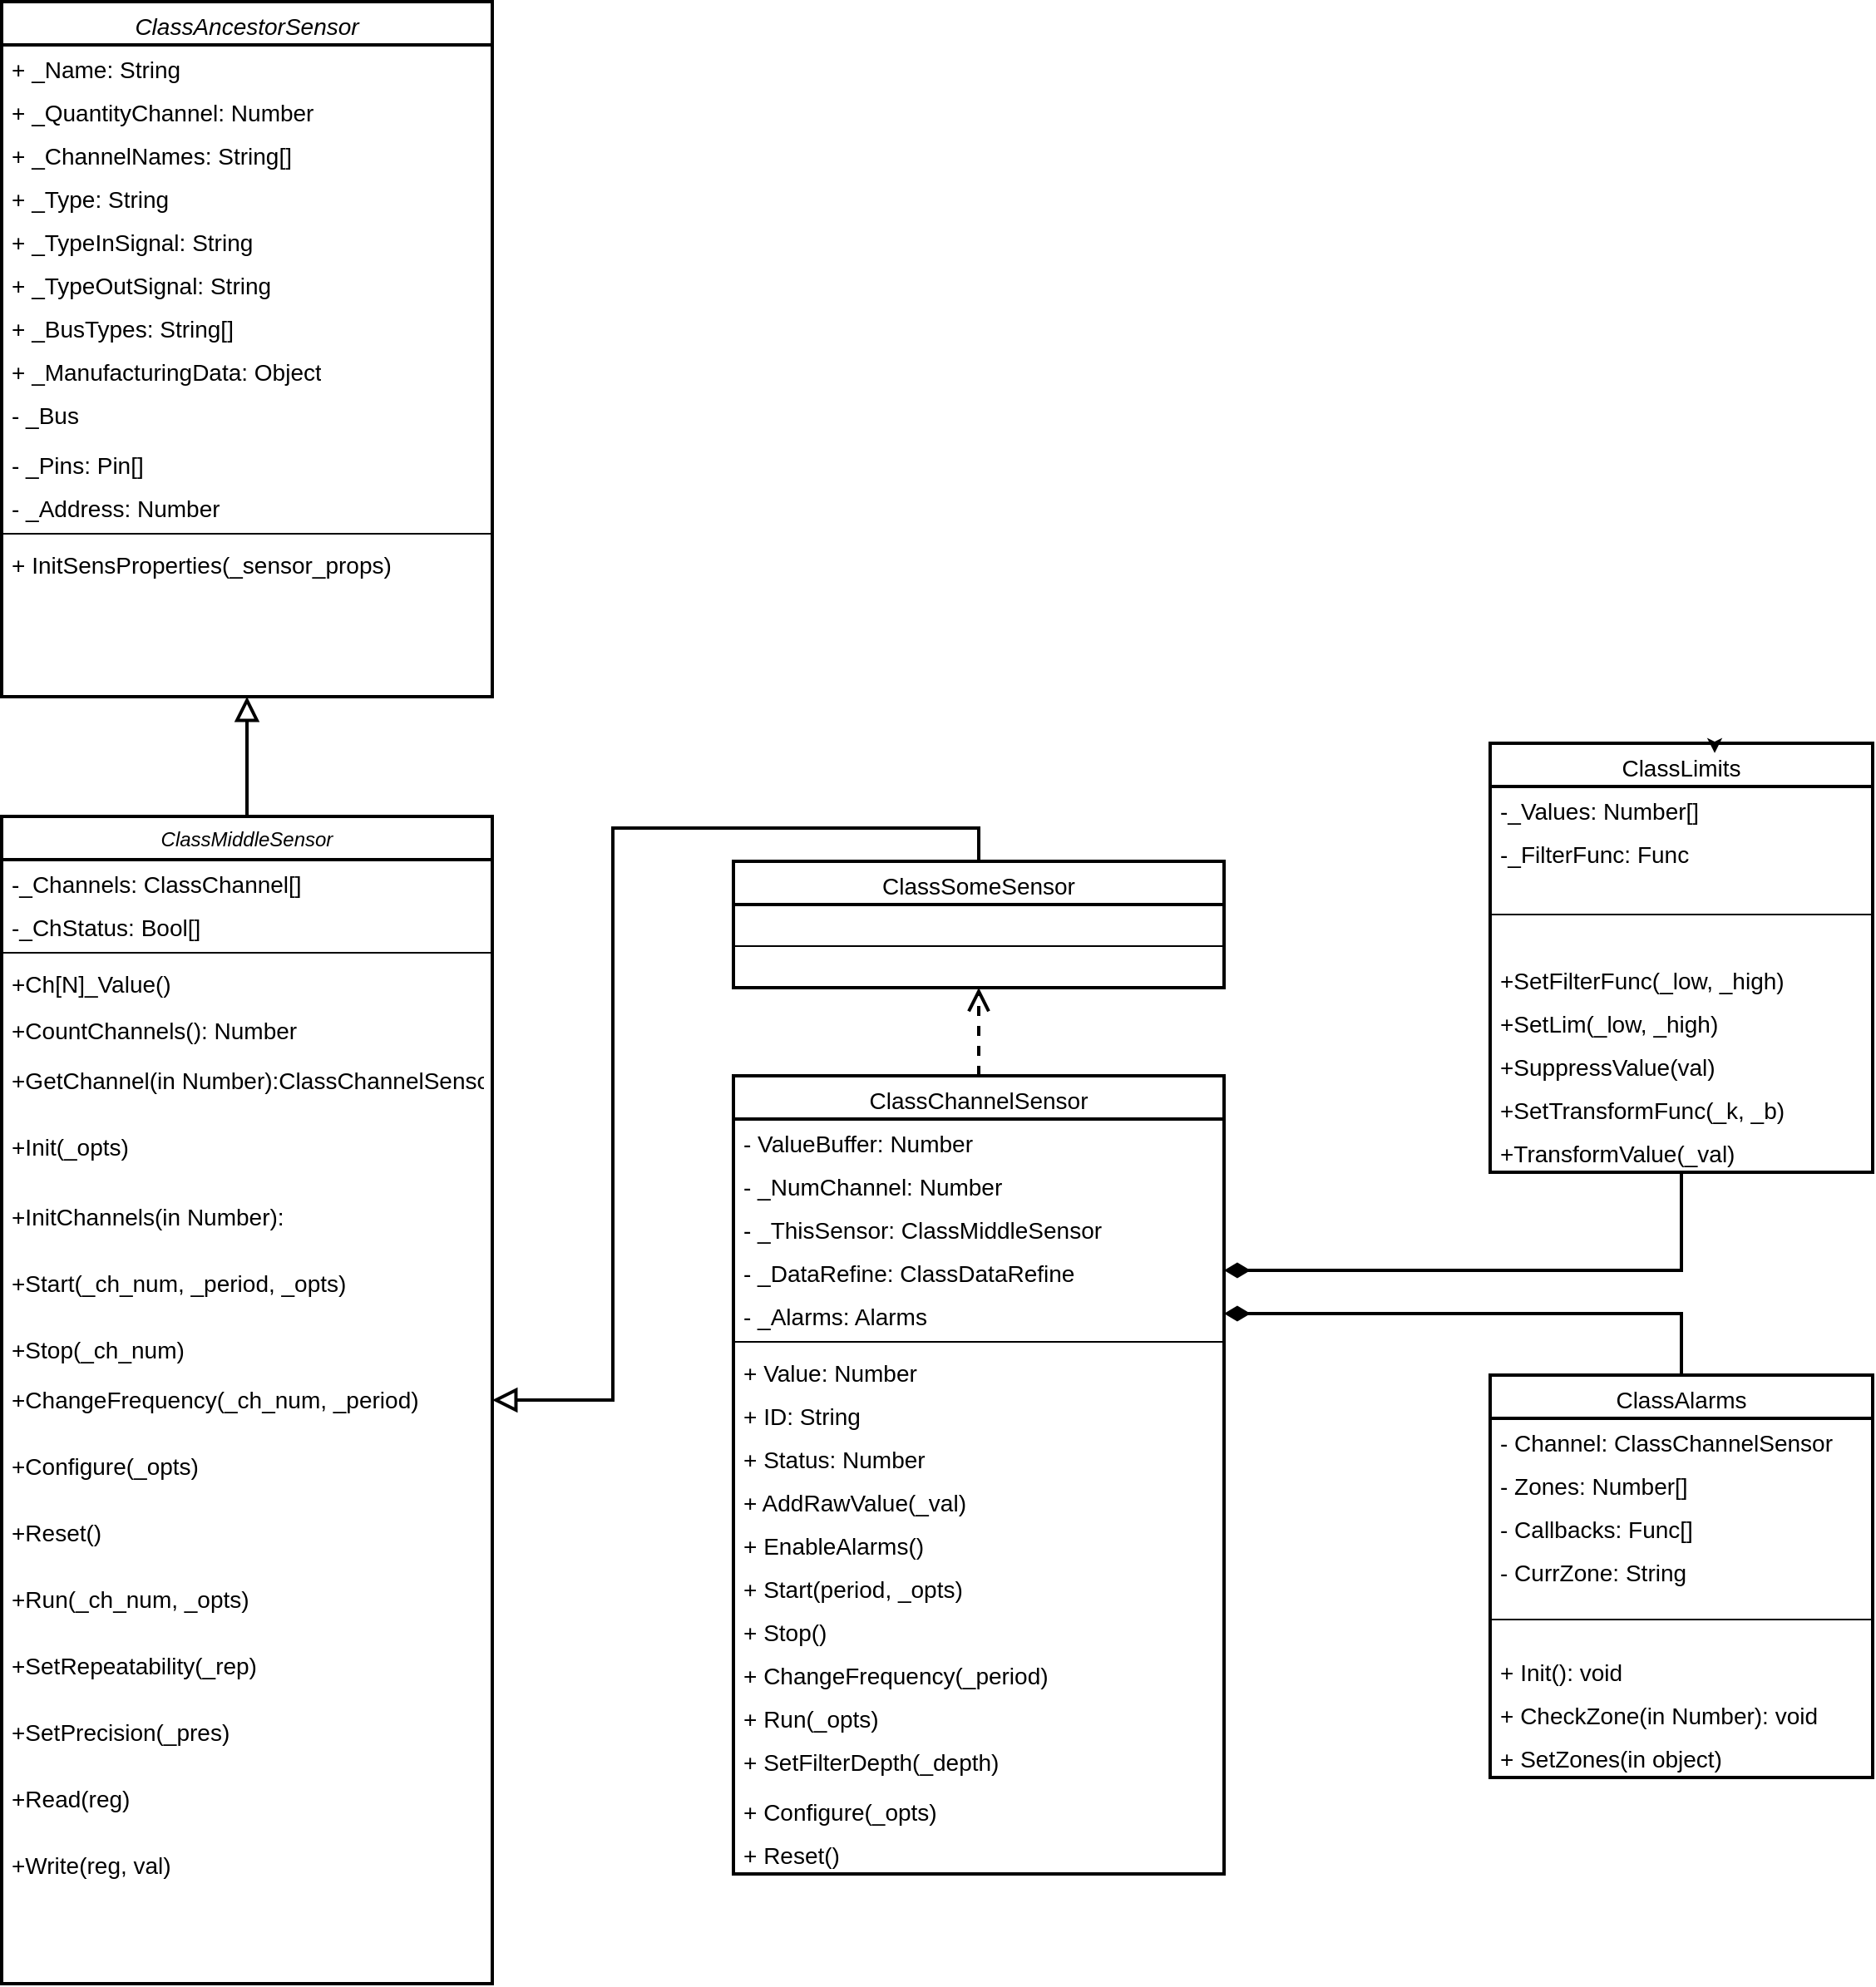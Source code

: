 <mxfile version="24.2.0" type="device" pages="4">
  <diagram id="C5RBs43oDa-KdzZeNtuy" name="v1">
    <mxGraphModel dx="1105" dy="1727" grid="1" gridSize="10" guides="1" tooltips="1" connect="1" arrows="1" fold="1" page="1" pageScale="1" pageWidth="827" pageHeight="1169" math="0" shadow="0">
      <root>
        <mxCell id="WIyWlLk6GJQsqaUBKTNV-0" />
        <mxCell id="WIyWlLk6GJQsqaUBKTNV-1" parent="WIyWlLk6GJQsqaUBKTNV-0" />
        <mxCell id="VdGend4KMwtWfdQaXtKe-26" style="edgeStyle=orthogonalEdgeStyle;rounded=0;orthogonalLoop=1;jettySize=auto;html=1;entryX=0.5;entryY=1;entryDx=0;entryDy=0;endArrow=block;endFill=0;endSize=10;strokeWidth=2;" parent="WIyWlLk6GJQsqaUBKTNV-1" source="zkfFHV4jXpPFQw0GAbJ--0" target="VdGend4KMwtWfdQaXtKe-0" edge="1">
          <mxGeometry relative="1" as="geometry" />
        </mxCell>
        <mxCell id="zkfFHV4jXpPFQw0GAbJ--0" value="ClassMiddleSensor" style="swimlane;fontStyle=2;align=center;verticalAlign=top;childLayout=stackLayout;horizontal=1;startSize=26;horizontalStack=0;resizeParent=1;resizeLast=0;collapsible=1;marginBottom=0;rounded=0;shadow=0;strokeWidth=2;fontSize=12;" parent="WIyWlLk6GJQsqaUBKTNV-1" vertex="1">
          <mxGeometry x="80" y="48" width="295" height="702" as="geometry">
            <mxRectangle x="255" y="50" width="160" height="26" as="alternateBounds" />
          </mxGeometry>
        </mxCell>
        <mxCell id="p_wmDuGnPqayyqwFsXJJ-16" value="-_Channels: ClassChannel[]" style="text;align=left;verticalAlign=top;spacingLeft=4;spacingRight=4;overflow=hidden;rotatable=0;points=[[0,0.5],[1,0.5]];portConstraint=eastwest;fontStyle=0;fontSize=14;" parent="zkfFHV4jXpPFQw0GAbJ--0" vertex="1">
          <mxGeometry y="26" width="295" height="26" as="geometry" />
        </mxCell>
        <mxCell id="CfD3cOMl3CcCKNfadBa6-1" value="-_ChStatus: Bool[]" style="text;align=left;verticalAlign=top;spacingLeft=4;spacingRight=4;overflow=hidden;rotatable=0;points=[[0,0.5],[1,0.5]];portConstraint=eastwest;fontStyle=0;fontSize=14;" parent="zkfFHV4jXpPFQw0GAbJ--0" vertex="1">
          <mxGeometry y="52" width="295" height="26" as="geometry" />
        </mxCell>
        <mxCell id="zkfFHV4jXpPFQw0GAbJ--4" value="" style="line;html=1;strokeWidth=1;align=left;verticalAlign=middle;spacingTop=-1;spacingLeft=3;spacingRight=3;rotatable=0;labelPosition=right;points=[];portConstraint=eastwest;fontSize=14;" parent="zkfFHV4jXpPFQw0GAbJ--0" vertex="1">
          <mxGeometry y="78" width="295" height="8" as="geometry" />
        </mxCell>
        <mxCell id="_1PPHj7tY8kv_Qj92-Xa-3" value="+Ch[N]_Value()" style="text;align=left;verticalAlign=top;spacingLeft=4;spacingRight=4;overflow=hidden;rotatable=0;points=[[0,0.5],[1,0.5]];portConstraint=eastwest;fontSize=14;" parent="zkfFHV4jXpPFQw0GAbJ--0" vertex="1">
          <mxGeometry y="86" width="295" height="28" as="geometry" />
        </mxCell>
        <mxCell id="xuDR9B5NGAr7ZHZ0a5-C-33" value="+CountChannels(): Number&#xa;" style="text;align=left;verticalAlign=top;spacingLeft=4;spacingRight=4;overflow=hidden;rotatable=0;points=[[0,0.5],[1,0.5]];portConstraint=eastwest;fontSize=14;" parent="zkfFHV4jXpPFQw0GAbJ--0" vertex="1">
          <mxGeometry y="114" width="295" height="30" as="geometry" />
        </mxCell>
        <mxCell id="zkfFHV4jXpPFQw0GAbJ--5" value="+GetChannel(in Number):ClassChannelSensor&#xa;" style="text;align=left;verticalAlign=top;spacingLeft=4;spacingRight=4;overflow=hidden;rotatable=0;points=[[0,0.5],[1,0.5]];portConstraint=eastwest;fontSize=14;" parent="zkfFHV4jXpPFQw0GAbJ--0" vertex="1">
          <mxGeometry y="144" width="295" height="40" as="geometry" />
        </mxCell>
        <mxCell id="xuDR9B5NGAr7ZHZ0a5-C-5" value="+Init(_opts)" style="text;align=left;verticalAlign=top;spacingLeft=4;spacingRight=4;overflow=hidden;rotatable=0;points=[[0,0.5],[1,0.5]];portConstraint=eastwest;fontSize=14;" parent="zkfFHV4jXpPFQw0GAbJ--0" vertex="1">
          <mxGeometry y="184" width="295" height="42" as="geometry" />
        </mxCell>
        <mxCell id="xuDR9B5NGAr7ZHZ0a5-C-27" value="+InitChannels(in Number):&#xa;" style="text;align=left;verticalAlign=top;spacingLeft=4;spacingRight=4;overflow=hidden;rotatable=0;points=[[0,0.5],[1,0.5]];portConstraint=eastwest;fontSize=14;" parent="zkfFHV4jXpPFQw0GAbJ--0" vertex="1">
          <mxGeometry y="226" width="295" height="40" as="geometry" />
        </mxCell>
        <mxCell id="xuDR9B5NGAr7ZHZ0a5-C-6" value="+Start(_ch_num, _period, _opts)" style="text;align=left;verticalAlign=top;spacingLeft=4;spacingRight=4;overflow=hidden;rotatable=0;points=[[0,0.5],[1,0.5]];portConstraint=eastwest;fontSize=14;" parent="zkfFHV4jXpPFQw0GAbJ--0" vertex="1">
          <mxGeometry y="266" width="295" height="40" as="geometry" />
        </mxCell>
        <mxCell id="xuDR9B5NGAr7ZHZ0a5-C-7" value="+Stop(_ch_num)" style="text;align=left;verticalAlign=top;spacingLeft=4;spacingRight=4;overflow=hidden;rotatable=0;points=[[0,0.5],[1,0.5]];portConstraint=eastwest;fontSize=14;" parent="zkfFHV4jXpPFQw0GAbJ--0" vertex="1">
          <mxGeometry y="306" width="295" height="30" as="geometry" />
        </mxCell>
        <mxCell id="xuDR9B5NGAr7ZHZ0a5-C-8" value="+ChangeFrequency(_ch_num, _period)" style="text;align=left;verticalAlign=top;spacingLeft=4;spacingRight=4;overflow=hidden;rotatable=0;points=[[0,0.5],[1,0.5]];portConstraint=eastwest;fontSize=14;" parent="zkfFHV4jXpPFQw0GAbJ--0" vertex="1">
          <mxGeometry y="336" width="295" height="40" as="geometry" />
        </mxCell>
        <mxCell id="xuDR9B5NGAr7ZHZ0a5-C-9" value="+Configure(_opts)" style="text;align=left;verticalAlign=top;spacingLeft=4;spacingRight=4;overflow=hidden;rotatable=0;points=[[0,0.5],[1,0.5]];portConstraint=eastwest;fontSize=14;" parent="zkfFHV4jXpPFQw0GAbJ--0" vertex="1">
          <mxGeometry y="376" width="295" height="40" as="geometry" />
        </mxCell>
        <mxCell id="xuDR9B5NGAr7ZHZ0a5-C-10" value="+Reset()" style="text;align=left;verticalAlign=top;spacingLeft=4;spacingRight=4;overflow=hidden;rotatable=0;points=[[0,0.5],[1,0.5]];portConstraint=eastwest;fontSize=14;" parent="zkfFHV4jXpPFQw0GAbJ--0" vertex="1">
          <mxGeometry y="416" width="295" height="40" as="geometry" />
        </mxCell>
        <mxCell id="xuDR9B5NGAr7ZHZ0a5-C-11" value="+Run(_ch_num, _opts)" style="text;align=left;verticalAlign=top;spacingLeft=4;spacingRight=4;overflow=hidden;rotatable=0;points=[[0,0.5],[1,0.5]];portConstraint=eastwest;fontSize=14;" parent="zkfFHV4jXpPFQw0GAbJ--0" vertex="1">
          <mxGeometry y="456" width="295" height="40" as="geometry" />
        </mxCell>
        <mxCell id="xuDR9B5NGAr7ZHZ0a5-C-31" value="+SetRepeatability(_rep)" style="text;align=left;verticalAlign=top;spacingLeft=4;spacingRight=4;overflow=hidden;rotatable=0;points=[[0,0.5],[1,0.5]];portConstraint=eastwest;fontSize=14;" parent="zkfFHV4jXpPFQw0GAbJ--0" vertex="1">
          <mxGeometry y="496" width="295" height="40" as="geometry" />
        </mxCell>
        <mxCell id="xuDR9B5NGAr7ZHZ0a5-C-32" value="+SetPrecision(_pres)" style="text;align=left;verticalAlign=top;spacingLeft=4;spacingRight=4;overflow=hidden;rotatable=0;points=[[0,0.5],[1,0.5]];portConstraint=eastwest;fontSize=14;" parent="zkfFHV4jXpPFQw0GAbJ--0" vertex="1">
          <mxGeometry y="536" width="295" height="40" as="geometry" />
        </mxCell>
        <mxCell id="xuDR9B5NGAr7ZHZ0a5-C-28" value="+Read(reg)" style="text;align=left;verticalAlign=top;spacingLeft=4;spacingRight=4;overflow=hidden;rotatable=0;points=[[0,0.5],[1,0.5]];portConstraint=eastwest;fontSize=14;" parent="zkfFHV4jXpPFQw0GAbJ--0" vertex="1">
          <mxGeometry y="576" width="295" height="40" as="geometry" />
        </mxCell>
        <mxCell id="xuDR9B5NGAr7ZHZ0a5-C-29" value="+Write(reg, val)" style="text;align=left;verticalAlign=top;spacingLeft=4;spacingRight=4;overflow=hidden;rotatable=0;points=[[0,0.5],[1,0.5]];portConstraint=eastwest;fontSize=14;" parent="zkfFHV4jXpPFQw0GAbJ--0" vertex="1">
          <mxGeometry y="616" width="295" height="40" as="geometry" />
        </mxCell>
        <mxCell id="_1PPHj7tY8kv_Qj92-Xa-4" style="edgeStyle=orthogonalEdgeStyle;rounded=0;orthogonalLoop=1;jettySize=auto;html=1;dashed=1;endArrow=open;endFill=0;strokeWidth=2;entryX=0.5;entryY=1;entryDx=0;entryDy=0;exitX=0.5;exitY=0;exitDx=0;exitDy=0;endSize=10;" parent="WIyWlLk6GJQsqaUBKTNV-1" source="p_wmDuGnPqayyqwFsXJJ-8" target="RYA0Mt0scuIHqQdT-V3b-5" edge="1">
          <mxGeometry relative="1" as="geometry">
            <mxPoint x="385" y="599" as="targetPoint" />
          </mxGeometry>
        </mxCell>
        <mxCell id="p_wmDuGnPqayyqwFsXJJ-8" value="ClassChannelSensor" style="swimlane;fontStyle=0;align=center;verticalAlign=top;childLayout=stackLayout;horizontal=1;startSize=26;horizontalStack=0;resizeParent=1;resizeLast=0;collapsible=1;marginBottom=0;rounded=0;shadow=0;strokeWidth=2;fontSize=14;" parent="WIyWlLk6GJQsqaUBKTNV-1" vertex="1">
          <mxGeometry x="520" y="204" width="295" height="480" as="geometry">
            <mxRectangle x="255" y="820" width="160" height="26" as="alternateBounds" />
          </mxGeometry>
        </mxCell>
        <mxCell id="bvbgQUxQ6xvuqOkQmt7E-0" value="- ValueBuffer: Number" style="text;align=left;verticalAlign=top;spacingLeft=4;spacingRight=4;overflow=hidden;rotatable=0;points=[[0,0.5],[1,0.5]];portConstraint=eastwest;rounded=0;shadow=0;html=0;fontSize=14;" vertex="1" parent="p_wmDuGnPqayyqwFsXJJ-8">
          <mxGeometry y="26" width="295" height="26" as="geometry" />
        </mxCell>
        <mxCell id="p_wmDuGnPqayyqwFsXJJ-15" value="- _NumChannel: Number" style="text;align=left;verticalAlign=top;spacingLeft=4;spacingRight=4;overflow=hidden;rotatable=0;points=[[0,0.5],[1,0.5]];portConstraint=eastwest;rounded=0;shadow=0;html=0;fontSize=14;" parent="p_wmDuGnPqayyqwFsXJJ-8" vertex="1">
          <mxGeometry y="52" width="295" height="26" as="geometry" />
        </mxCell>
        <mxCell id="p_wmDuGnPqayyqwFsXJJ-14" value="- _ThisSensor: ClassMiddleSensor" style="text;align=left;verticalAlign=top;spacingLeft=4;spacingRight=4;overflow=hidden;rotatable=0;points=[[0,0.5],[1,0.5]];portConstraint=eastwest;rounded=0;shadow=0;html=0;fontSize=14;" parent="p_wmDuGnPqayyqwFsXJJ-8" vertex="1">
          <mxGeometry y="78" width="295" height="26" as="geometry" />
        </mxCell>
        <mxCell id="_1PPHj7tY8kv_Qj92-Xa-39" value="- _DataRefine: ClassDataRefine" style="text;align=left;verticalAlign=top;spacingLeft=4;spacingRight=4;overflow=hidden;rotatable=0;points=[[0,0.5],[1,0.5]];portConstraint=eastwest;rounded=0;shadow=0;html=0;fontSize=14;" parent="p_wmDuGnPqayyqwFsXJJ-8" vertex="1">
          <mxGeometry y="104" width="295" height="26" as="geometry" />
        </mxCell>
        <mxCell id="_1PPHj7tY8kv_Qj92-Xa-40" value="- _Alarms: Alarms" style="text;align=left;verticalAlign=top;spacingLeft=4;spacingRight=4;overflow=hidden;rotatable=0;points=[[0,0.5],[1,0.5]];portConstraint=eastwest;rounded=0;shadow=0;html=0;fontSize=14;" parent="p_wmDuGnPqayyqwFsXJJ-8" vertex="1">
          <mxGeometry y="130" width="295" height="26" as="geometry" />
        </mxCell>
        <mxCell id="p_wmDuGnPqayyqwFsXJJ-11" value="" style="line;html=1;strokeWidth=1;align=left;verticalAlign=middle;spacingTop=-1;spacingLeft=3;spacingRight=3;rotatable=0;labelPosition=right;points=[];portConstraint=eastwest;fontSize=14;" parent="p_wmDuGnPqayyqwFsXJJ-8" vertex="1">
          <mxGeometry y="156" width="295" height="8" as="geometry" />
        </mxCell>
        <mxCell id="VdGend4KMwtWfdQaXtKe-49" value="+ Value: Number&#xa;" style="text;align=left;verticalAlign=top;spacingLeft=4;spacingRight=4;overflow=hidden;rotatable=0;points=[[0,0.5],[1,0.5]];portConstraint=eastwest;rounded=0;shadow=0;html=0;fontSize=14;" parent="p_wmDuGnPqayyqwFsXJJ-8" vertex="1">
          <mxGeometry y="164" width="295" height="26" as="geometry" />
        </mxCell>
        <mxCell id="_1PPHj7tY8kv_Qj92-Xa-5" value="+ ID: String&#xa;" style="text;align=left;verticalAlign=top;spacingLeft=4;spacingRight=4;overflow=hidden;rotatable=0;points=[[0,0.5],[1,0.5]];portConstraint=eastwest;rounded=0;shadow=0;html=0;fontSize=14;" parent="p_wmDuGnPqayyqwFsXJJ-8" vertex="1">
          <mxGeometry y="190" width="295" height="26" as="geometry" />
        </mxCell>
        <mxCell id="CfD3cOMl3CcCKNfadBa6-0" value="+ Status: Number&#xa;" style="text;align=left;verticalAlign=top;spacingLeft=4;spacingRight=4;overflow=hidden;rotatable=0;points=[[0,0.5],[1,0.5]];portConstraint=eastwest;rounded=0;shadow=0;html=0;fontSize=14;" parent="p_wmDuGnPqayyqwFsXJJ-8" vertex="1">
          <mxGeometry y="216" width="295" height="26" as="geometry" />
        </mxCell>
        <mxCell id="bvbgQUxQ6xvuqOkQmt7E-2" value="+ AddRawValue(_val)" style="text;align=left;verticalAlign=top;spacingLeft=4;spacingRight=4;overflow=hidden;rotatable=0;points=[[0,0.5],[1,0.5]];portConstraint=eastwest;fontSize=14;" vertex="1" parent="p_wmDuGnPqayyqwFsXJJ-8">
          <mxGeometry y="242" width="295" height="26" as="geometry" />
        </mxCell>
        <mxCell id="bvbgQUxQ6xvuqOkQmt7E-3" value="+ EnableAlarms()" style="text;align=left;verticalAlign=top;spacingLeft=4;spacingRight=4;overflow=hidden;rotatable=0;points=[[0,0.5],[1,0.5]];portConstraint=eastwest;fontSize=14;" vertex="1" parent="p_wmDuGnPqayyqwFsXJJ-8">
          <mxGeometry y="268" width="295" height="26" as="geometry" />
        </mxCell>
        <mxCell id="xuDR9B5NGAr7ZHZ0a5-C-19" value="+ Start(period, _opts)" style="text;align=left;verticalAlign=top;spacingLeft=4;spacingRight=4;overflow=hidden;rotatable=0;points=[[0,0.5],[1,0.5]];portConstraint=eastwest;fontSize=14;" parent="p_wmDuGnPqayyqwFsXJJ-8" vertex="1">
          <mxGeometry y="294" width="295" height="26" as="geometry" />
        </mxCell>
        <mxCell id="xuDR9B5NGAr7ZHZ0a5-C-20" value="+ Stop()" style="text;align=left;verticalAlign=top;spacingLeft=4;spacingRight=4;overflow=hidden;rotatable=0;points=[[0,0.5],[1,0.5]];portConstraint=eastwest;fontSize=14;" parent="p_wmDuGnPqayyqwFsXJJ-8" vertex="1">
          <mxGeometry y="320" width="295" height="26" as="geometry" />
        </mxCell>
        <mxCell id="xuDR9B5NGAr7ZHZ0a5-C-21" value="+ ChangeFrequency(_period)" style="text;align=left;verticalAlign=top;spacingLeft=4;spacingRight=4;overflow=hidden;rotatable=0;points=[[0,0.5],[1,0.5]];portConstraint=eastwest;fontSize=14;" parent="p_wmDuGnPqayyqwFsXJJ-8" vertex="1">
          <mxGeometry y="346" width="295" height="26" as="geometry" />
        </mxCell>
        <mxCell id="RYA0Mt0scuIHqQdT-V3b-15" value="+ Run(_opts)" style="text;align=left;verticalAlign=top;spacingLeft=4;spacingRight=4;overflow=hidden;rotatable=0;points=[[0,0.5],[1,0.5]];portConstraint=eastwest;fontSize=14;" parent="p_wmDuGnPqayyqwFsXJJ-8" vertex="1">
          <mxGeometry y="372" width="295" height="26" as="geometry" />
        </mxCell>
        <mxCell id="RYA0Mt0scuIHqQdT-V3b-1" value="+ SetFilterDepth(_depth)" style="text;align=left;verticalAlign=top;spacingLeft=4;spacingRight=4;overflow=hidden;rotatable=0;points=[[0,0.5],[1,0.5]];portConstraint=eastwest;fontSize=14;" parent="p_wmDuGnPqayyqwFsXJJ-8" vertex="1">
          <mxGeometry y="398" width="295" height="30" as="geometry" />
        </mxCell>
        <mxCell id="xuDR9B5NGAr7ZHZ0a5-C-22" value="+ Configure(_opts)" style="text;align=left;verticalAlign=top;spacingLeft=4;spacingRight=4;overflow=hidden;rotatable=0;points=[[0,0.5],[1,0.5]];portConstraint=eastwest;fontSize=14;" parent="p_wmDuGnPqayyqwFsXJJ-8" vertex="1">
          <mxGeometry y="428" width="295" height="26" as="geometry" />
        </mxCell>
        <mxCell id="xuDR9B5NGAr7ZHZ0a5-C-23" value="+ Reset()" style="text;align=left;verticalAlign=top;spacingLeft=4;spacingRight=4;overflow=hidden;rotatable=0;points=[[0,0.5],[1,0.5]];portConstraint=eastwest;fontSize=14;" parent="p_wmDuGnPqayyqwFsXJJ-8" vertex="1">
          <mxGeometry y="454" width="295" height="26" as="geometry" />
        </mxCell>
        <mxCell id="_1PPHj7tY8kv_Qj92-Xa-42" style="edgeStyle=orthogonalEdgeStyle;rounded=0;orthogonalLoop=1;jettySize=auto;html=1;endArrow=diamondThin;endFill=1;strokeWidth=2;jumpSize=10;endSize=10;startSize=10;" parent="WIyWlLk6GJQsqaUBKTNV-1" source="p_wmDuGnPqayyqwFsXJJ-52" target="_1PPHj7tY8kv_Qj92-Xa-39" edge="1">
          <mxGeometry relative="1" as="geometry" />
        </mxCell>
        <mxCell id="p_wmDuGnPqayyqwFsXJJ-52" value="&lt;span style=&quot;font-weight: 400; font-size: 14px;&quot;&gt;ClassLimits&lt;/span&gt;" style="swimlane;fontStyle=1;align=center;verticalAlign=top;childLayout=stackLayout;horizontal=1;startSize=26;horizontalStack=0;resizeParent=1;resizeParentMax=0;resizeLast=0;collapsible=1;marginBottom=0;whiteSpace=wrap;html=1;fontSize=14;strokeWidth=2;" parent="WIyWlLk6GJQsqaUBKTNV-1" vertex="1">
          <mxGeometry x="975" y="4" width="230" height="258" as="geometry">
            <mxRectangle x="770" y="698" width="70" height="30" as="alternateBounds" />
          </mxGeometry>
        </mxCell>
        <mxCell id="p_wmDuGnPqayyqwFsXJJ-53" value="-_Values: Number[]" style="text;strokeColor=none;fillColor=none;align=left;verticalAlign=top;spacingLeft=4;spacingRight=4;overflow=hidden;rotatable=0;points=[[0,0.5],[1,0.5]];portConstraint=eastwest;whiteSpace=wrap;html=1;fontSize=14;" parent="p_wmDuGnPqayyqwFsXJJ-52" vertex="1">
          <mxGeometry y="26" width="230" height="26" as="geometry" />
        </mxCell>
        <mxCell id="RYA0Mt0scuIHqQdT-V3b-0" value="-_FilterFunc: Func" style="text;strokeColor=none;fillColor=none;align=left;verticalAlign=top;spacingLeft=4;spacingRight=4;overflow=hidden;rotatable=0;points=[[0,0.5],[1,0.5]];portConstraint=eastwest;whiteSpace=wrap;html=1;fontSize=14;" parent="p_wmDuGnPqayyqwFsXJJ-52" vertex="1">
          <mxGeometry y="52" width="230" height="26" as="geometry" />
        </mxCell>
        <mxCell id="p_wmDuGnPqayyqwFsXJJ-56" value="" style="line;strokeWidth=1;fillColor=none;align=left;verticalAlign=middle;spacingTop=-1;spacingLeft=3;spacingRight=3;rotatable=0;labelPosition=right;points=[];portConstraint=eastwest;strokeColor=inherit;fontSize=14;" parent="p_wmDuGnPqayyqwFsXJJ-52" vertex="1">
          <mxGeometry y="78" width="230" height="50" as="geometry" />
        </mxCell>
        <mxCell id="CfD3cOMl3CcCKNfadBa6-31" value="+SetFilterFunc(_low, _high)" style="text;strokeColor=none;fillColor=none;align=left;verticalAlign=top;spacingLeft=4;spacingRight=4;overflow=hidden;rotatable=0;points=[[0,0.5],[1,0.5]];portConstraint=eastwest;whiteSpace=wrap;html=1;fontSize=14;" parent="p_wmDuGnPqayyqwFsXJJ-52" vertex="1">
          <mxGeometry y="128" width="230" height="26" as="geometry" />
        </mxCell>
        <mxCell id="_1PPHj7tY8kv_Qj92-Xa-33" value="+SetLim(_low, _high)" style="text;strokeColor=none;fillColor=none;align=left;verticalAlign=top;spacingLeft=4;spacingRight=4;overflow=hidden;rotatable=0;points=[[0,0.5],[1,0.5]];portConstraint=eastwest;whiteSpace=wrap;html=1;fontSize=14;" parent="p_wmDuGnPqayyqwFsXJJ-52" vertex="1">
          <mxGeometry y="154" width="230" height="26" as="geometry" />
        </mxCell>
        <mxCell id="xuDR9B5NGAr7ZHZ0a5-C-25" value="+SuppressValue(val)" style="text;strokeColor=none;fillColor=none;align=left;verticalAlign=top;spacingLeft=4;spacingRight=4;overflow=hidden;rotatable=0;points=[[0,0.5],[1,0.5]];portConstraint=eastwest;whiteSpace=wrap;html=1;fontSize=14;" parent="p_wmDuGnPqayyqwFsXJJ-52" vertex="1">
          <mxGeometry y="180" width="230" height="26" as="geometry" />
        </mxCell>
        <mxCell id="RYA0Mt0scuIHqQdT-V3b-3" value="+SetTransformFunc(_k, _b)" style="text;strokeColor=none;fillColor=none;align=left;verticalAlign=top;spacingLeft=4;spacingRight=4;overflow=hidden;rotatable=0;points=[[0,0.5],[1,0.5]];portConstraint=eastwest;whiteSpace=wrap;html=1;fontSize=14;" parent="p_wmDuGnPqayyqwFsXJJ-52" vertex="1">
          <mxGeometry y="206" width="230" height="26" as="geometry" />
        </mxCell>
        <mxCell id="RYA0Mt0scuIHqQdT-V3b-4" value="+TransformValue(_val)" style="text;strokeColor=none;fillColor=none;align=left;verticalAlign=top;spacingLeft=4;spacingRight=4;overflow=hidden;rotatable=0;points=[[0,0.5],[1,0.5]];portConstraint=eastwest;whiteSpace=wrap;html=1;fontSize=14;" parent="p_wmDuGnPqayyqwFsXJJ-52" vertex="1">
          <mxGeometry y="232" width="230" height="26" as="geometry" />
        </mxCell>
        <mxCell id="_1PPHj7tY8kv_Qj92-Xa-41" style="edgeStyle=orthogonalEdgeStyle;rounded=0;orthogonalLoop=1;jettySize=auto;html=1;endArrow=diamondThin;endFill=1;strokeWidth=2;jumpSize=10;endSize=10;startSize=10;" parent="WIyWlLk6GJQsqaUBKTNV-1" source="p_wmDuGnPqayyqwFsXJJ-63" target="_1PPHj7tY8kv_Qj92-Xa-40" edge="1">
          <mxGeometry relative="1" as="geometry" />
        </mxCell>
        <mxCell id="p_wmDuGnPqayyqwFsXJJ-63" value="&lt;span style=&quot;font-weight: 400; font-size: 14px;&quot;&gt;ClassAlarms&lt;br style=&quot;font-size: 14px;&quot;&gt;&lt;/span&gt;" style="swimlane;fontStyle=1;align=center;verticalAlign=top;childLayout=stackLayout;horizontal=1;startSize=26;horizontalStack=0;resizeParent=1;resizeParentMax=0;resizeLast=0;collapsible=1;marginBottom=0;whiteSpace=wrap;html=1;strokeWidth=2;fontSize=14;" parent="WIyWlLk6GJQsqaUBKTNV-1" vertex="1">
          <mxGeometry x="975" y="384" width="230" height="242" as="geometry" />
        </mxCell>
        <mxCell id="xuDR9B5NGAr7ZHZ0a5-C-4" value="- Channel: ClassChannelSensor" style="text;strokeColor=none;fillColor=none;align=left;verticalAlign=top;spacingLeft=4;spacingRight=4;overflow=hidden;rotatable=0;points=[[0,0.5],[1,0.5]];portConstraint=eastwest;whiteSpace=wrap;html=1;fontSize=14;" parent="p_wmDuGnPqayyqwFsXJJ-63" vertex="1">
          <mxGeometry y="26" width="230" height="26" as="geometry" />
        </mxCell>
        <mxCell id="p_wmDuGnPqayyqwFsXJJ-64" value="- Zones: Number[]" style="text;strokeColor=none;fillColor=none;align=left;verticalAlign=top;spacingLeft=4;spacingRight=4;overflow=hidden;rotatable=0;points=[[0,0.5],[1,0.5]];portConstraint=eastwest;whiteSpace=wrap;html=1;fontSize=14;" parent="p_wmDuGnPqayyqwFsXJJ-63" vertex="1">
          <mxGeometry y="52" width="230" height="26" as="geometry" />
        </mxCell>
        <mxCell id="RYA0Mt0scuIHqQdT-V3b-2" value="- Callbacks: Func[]" style="text;strokeColor=none;fillColor=none;align=left;verticalAlign=top;spacingLeft=4;spacingRight=4;overflow=hidden;rotatable=0;points=[[0,0.5],[1,0.5]];portConstraint=eastwest;whiteSpace=wrap;html=1;fontSize=14;" parent="p_wmDuGnPqayyqwFsXJJ-63" vertex="1">
          <mxGeometry y="78" width="230" height="26" as="geometry" />
        </mxCell>
        <mxCell id="_1PPHj7tY8kv_Qj92-Xa-18" value="- CurrZone: String" style="text;strokeColor=none;fillColor=none;align=left;verticalAlign=top;spacingLeft=4;spacingRight=4;overflow=hidden;rotatable=0;points=[[0,0.5],[1,0.5]];portConstraint=eastwest;whiteSpace=wrap;html=1;fontSize=14;" parent="p_wmDuGnPqayyqwFsXJJ-63" vertex="1">
          <mxGeometry y="104" width="230" height="26" as="geometry" />
        </mxCell>
        <mxCell id="p_wmDuGnPqayyqwFsXJJ-66" value="" style="line;strokeWidth=1;fillColor=none;align=left;verticalAlign=middle;spacingTop=-1;spacingLeft=3;spacingRight=3;rotatable=0;labelPosition=right;points=[];portConstraint=eastwest;strokeColor=inherit;" parent="p_wmDuGnPqayyqwFsXJJ-63" vertex="1">
          <mxGeometry y="130" width="230" height="34" as="geometry" />
        </mxCell>
        <mxCell id="bvbgQUxQ6xvuqOkQmt7E-1" value="+ Init(): void" style="text;strokeColor=none;fillColor=none;align=left;verticalAlign=top;spacingLeft=4;spacingRight=4;overflow=hidden;rotatable=0;points=[[0,0.5],[1,0.5]];portConstraint=eastwest;whiteSpace=wrap;html=1;fontSize=14;" vertex="1" parent="p_wmDuGnPqayyqwFsXJJ-63">
          <mxGeometry y="164" width="230" height="26" as="geometry" />
        </mxCell>
        <mxCell id="_1PPHj7tY8kv_Qj92-Xa-43" value="+ CheckZone(in Number): void" style="text;strokeColor=none;fillColor=none;align=left;verticalAlign=top;spacingLeft=4;spacingRight=4;overflow=hidden;rotatable=0;points=[[0,0.5],[1,0.5]];portConstraint=eastwest;whiteSpace=wrap;html=1;fontSize=14;" parent="p_wmDuGnPqayyqwFsXJJ-63" vertex="1">
          <mxGeometry y="190" width="230" height="26" as="geometry" />
        </mxCell>
        <mxCell id="_1PPHj7tY8kv_Qj92-Xa-27" value="+ SetZones(in object)" style="text;strokeColor=none;fillColor=none;align=left;verticalAlign=top;spacingLeft=4;spacingRight=4;overflow=hidden;rotatable=0;points=[[0,0.5],[1,0.5]];portConstraint=eastwest;whiteSpace=wrap;html=1;fontSize=14;" parent="p_wmDuGnPqayyqwFsXJJ-63" vertex="1">
          <mxGeometry y="216" width="230" height="26" as="geometry" />
        </mxCell>
        <mxCell id="VdGend4KMwtWfdQaXtKe-0" value="ClassAncestorSensor" style="swimlane;fontStyle=2;align=center;verticalAlign=top;childLayout=stackLayout;horizontal=1;startSize=26;horizontalStack=0;resizeParent=1;resizeLast=0;collapsible=1;marginBottom=0;rounded=0;shadow=0;strokeWidth=2;fontSize=14;" parent="WIyWlLk6GJQsqaUBKTNV-1" vertex="1">
          <mxGeometry x="80" y="-442" width="295" height="418" as="geometry">
            <mxRectangle x="255" y="-440" width="160" height="26" as="alternateBounds" />
          </mxGeometry>
        </mxCell>
        <mxCell id="VdGend4KMwtWfdQaXtKe-15" value="+ _Name: String" style="text;strokeColor=none;fillColor=none;align=left;verticalAlign=top;spacingLeft=4;spacingRight=4;overflow=hidden;rotatable=0;points=[[0,0.5],[1,0.5]];portConstraint=eastwest;whiteSpace=wrap;html=1;fontSize=14;" parent="VdGend4KMwtWfdQaXtKe-0" vertex="1">
          <mxGeometry y="26" width="295" height="26" as="geometry" />
        </mxCell>
        <mxCell id="VdGend4KMwtWfdQaXtKe-20" value="+ _QuantityChannel: Number" style="text;strokeColor=none;fillColor=none;align=left;verticalAlign=top;spacingLeft=4;spacingRight=4;overflow=hidden;rotatable=0;points=[[0,0.5],[1,0.5]];portConstraint=eastwest;whiteSpace=wrap;html=1;fontSize=14;" parent="VdGend4KMwtWfdQaXtKe-0" vertex="1">
          <mxGeometry y="52" width="295" height="26" as="geometry" />
        </mxCell>
        <mxCell id="_1PPHj7tY8kv_Qj92-Xa-8" value="+ _ChannelNames: String[]" style="text;strokeColor=none;fillColor=none;align=left;verticalAlign=top;spacingLeft=4;spacingRight=4;overflow=hidden;rotatable=0;points=[[0,0.5],[1,0.5]];portConstraint=eastwest;whiteSpace=wrap;html=1;fontSize=14;" parent="VdGend4KMwtWfdQaXtKe-0" vertex="1">
          <mxGeometry y="78" width="295" height="26" as="geometry" />
        </mxCell>
        <mxCell id="VdGend4KMwtWfdQaXtKe-16" value="+ _Type: String" style="text;strokeColor=none;fillColor=none;align=left;verticalAlign=top;spacingLeft=4;spacingRight=4;overflow=hidden;rotatable=0;points=[[0,0.5],[1,0.5]];portConstraint=eastwest;whiteSpace=wrap;html=1;fontSize=14;" parent="VdGend4KMwtWfdQaXtKe-0" vertex="1">
          <mxGeometry y="104" width="295" height="26" as="geometry" />
        </mxCell>
        <mxCell id="VdGend4KMwtWfdQaXtKe-17" value="+ _TypeInSignal: String" style="text;strokeColor=none;fillColor=none;align=left;verticalAlign=top;spacingLeft=4;spacingRight=4;overflow=hidden;rotatable=0;points=[[0,0.5],[1,0.5]];portConstraint=eastwest;whiteSpace=wrap;html=1;fontSize=14;" parent="VdGend4KMwtWfdQaXtKe-0" vertex="1">
          <mxGeometry y="130" width="295" height="26" as="geometry" />
        </mxCell>
        <mxCell id="VdGend4KMwtWfdQaXtKe-18" value="+ _TypeOutSignal: String" style="text;strokeColor=none;fillColor=none;align=left;verticalAlign=top;spacingLeft=4;spacingRight=4;overflow=hidden;rotatable=0;points=[[0,0.5],[1,0.5]];portConstraint=eastwest;whiteSpace=wrap;html=1;fontSize=14;" parent="VdGend4KMwtWfdQaXtKe-0" vertex="1">
          <mxGeometry y="156" width="295" height="26" as="geometry" />
        </mxCell>
        <mxCell id="VdGend4KMwtWfdQaXtKe-21" value="+ _BusTypes: String[]" style="text;strokeColor=none;fillColor=none;align=left;verticalAlign=top;spacingLeft=4;spacingRight=4;overflow=hidden;rotatable=0;points=[[0,0.5],[1,0.5]];portConstraint=eastwest;whiteSpace=wrap;html=1;fontSize=14;" parent="VdGend4KMwtWfdQaXtKe-0" vertex="1">
          <mxGeometry y="182" width="295" height="26" as="geometry" />
        </mxCell>
        <mxCell id="VdGend4KMwtWfdQaXtKe-22" value="+ _ManufacturingData: Object" style="text;strokeColor=none;fillColor=none;align=left;verticalAlign=top;spacingLeft=4;spacingRight=4;overflow=hidden;rotatable=0;points=[[0,0.5],[1,0.5]];portConstraint=eastwest;whiteSpace=wrap;html=1;fontSize=14;" parent="VdGend4KMwtWfdQaXtKe-0" vertex="1">
          <mxGeometry y="208" width="295" height="26" as="geometry" />
        </mxCell>
        <mxCell id="xuDR9B5NGAr7ZHZ0a5-C-13" value="- _Bus" style="text;strokeColor=none;fillColor=none;align=left;verticalAlign=top;spacingLeft=4;spacingRight=4;overflow=hidden;rotatable=0;points=[[0,0.5],[1,0.5]];portConstraint=eastwest;whiteSpace=wrap;html=1;fontSize=14;" parent="VdGend4KMwtWfdQaXtKe-0" vertex="1">
          <mxGeometry y="234" width="295" height="30" as="geometry" />
        </mxCell>
        <mxCell id="xuDR9B5NGAr7ZHZ0a5-C-14" value="- _Pins: Pin[]" style="text;strokeColor=none;fillColor=none;align=left;verticalAlign=top;spacingLeft=4;spacingRight=4;overflow=hidden;rotatable=0;points=[[0,0.5],[1,0.5]];portConstraint=eastwest;whiteSpace=wrap;html=1;fontSize=14;" parent="VdGend4KMwtWfdQaXtKe-0" vertex="1">
          <mxGeometry y="264" width="295" height="26" as="geometry" />
        </mxCell>
        <mxCell id="CfD3cOMl3CcCKNfadBa6-30" value="- _Address: Number" style="text;strokeColor=none;fillColor=none;align=left;verticalAlign=top;spacingLeft=4;spacingRight=4;overflow=hidden;rotatable=0;points=[[0,0.5],[1,0.5]];portConstraint=eastwest;whiteSpace=wrap;html=1;fontSize=14;" parent="VdGend4KMwtWfdQaXtKe-0" vertex="1">
          <mxGeometry y="290" width="295" height="26" as="geometry" />
        </mxCell>
        <mxCell id="VdGend4KMwtWfdQaXtKe-5" value="" style="line;html=1;strokeWidth=1;align=left;verticalAlign=middle;spacingTop=-1;spacingLeft=3;spacingRight=3;rotatable=0;labelPosition=right;points=[];portConstraint=eastwest;fontSize=14;" parent="VdGend4KMwtWfdQaXtKe-0" vertex="1">
          <mxGeometry y="316" width="295" height="8" as="geometry" />
        </mxCell>
        <mxCell id="xuDR9B5NGAr7ZHZ0a5-C-12" value="+ InitSensProperties(_sensor_props)" style="text;strokeColor=none;fillColor=none;align=left;verticalAlign=top;spacingLeft=4;spacingRight=4;overflow=hidden;rotatable=0;points=[[0,0.5],[1,0.5]];portConstraint=eastwest;whiteSpace=wrap;html=1;fontSize=14;" parent="VdGend4KMwtWfdQaXtKe-0" vertex="1">
          <mxGeometry y="324" width="295" height="26" as="geometry" />
        </mxCell>
        <mxCell id="RYA0Mt0scuIHqQdT-V3b-14" style="edgeStyle=orthogonalEdgeStyle;rounded=0;orthogonalLoop=1;jettySize=auto;html=1;exitX=0.5;exitY=0;exitDx=0;exitDy=0;endArrow=block;endFill=0;endSize=10;strokeWidth=2;" parent="WIyWlLk6GJQsqaUBKTNV-1" source="RYA0Mt0scuIHqQdT-V3b-5" target="zkfFHV4jXpPFQw0GAbJ--0" edge="1">
          <mxGeometry relative="1" as="geometry" />
        </mxCell>
        <mxCell id="RYA0Mt0scuIHqQdT-V3b-5" value="&lt;span style=&quot;font-weight: 400; font-size: 14px;&quot;&gt;ClassSomeSensor&lt;/span&gt;" style="swimlane;fontStyle=1;align=center;verticalAlign=top;childLayout=stackLayout;horizontal=1;startSize=26;horizontalStack=0;resizeParent=1;resizeParentMax=0;resizeLast=0;collapsible=1;marginBottom=0;whiteSpace=wrap;html=1;fontSize=14;strokeWidth=2;" parent="WIyWlLk6GJQsqaUBKTNV-1" vertex="1">
          <mxGeometry x="520" y="75" width="295" height="76" as="geometry">
            <mxRectangle x="640" y="440" width="70" height="30" as="alternateBounds" />
          </mxGeometry>
        </mxCell>
        <mxCell id="RYA0Mt0scuIHqQdT-V3b-8" value="" style="line;strokeWidth=1;fillColor=none;align=left;verticalAlign=middle;spacingTop=-1;spacingLeft=3;spacingRight=3;rotatable=0;labelPosition=right;points=[];portConstraint=eastwest;strokeColor=inherit;fontSize=14;" parent="RYA0Mt0scuIHqQdT-V3b-5" vertex="1">
          <mxGeometry y="26" width="295" height="50" as="geometry" />
        </mxCell>
        <mxCell id="RnL8neUJphxXdjGhIyaH-0" style="edgeStyle=orthogonalEdgeStyle;rounded=0;orthogonalLoop=1;jettySize=auto;html=1;exitX=0.5;exitY=0;exitDx=0;exitDy=0;entryX=0.587;entryY=0.023;entryDx=0;entryDy=0;entryPerimeter=0;" parent="WIyWlLk6GJQsqaUBKTNV-1" source="p_wmDuGnPqayyqwFsXJJ-52" target="p_wmDuGnPqayyqwFsXJJ-52" edge="1">
          <mxGeometry relative="1" as="geometry" />
        </mxCell>
      </root>
    </mxGraphModel>
  </diagram>
  <diagram id="IGzyF_fFy54VC_3a5ceO" name="v2">
    <mxGraphModel dx="2927" dy="2229" grid="1" gridSize="10" guides="1" tooltips="1" connect="1" arrows="1" fold="1" page="1" pageScale="1" pageWidth="827" pageHeight="1169" math="0" shadow="0">
      <root>
        <mxCell id="0" />
        <mxCell id="1" parent="0" />
        <mxCell id="x2TsqS17HXeQSrJf27DX-1" value="ClassAncestorSensor" style="swimlane;fontStyle=2;align=center;verticalAlign=top;childLayout=stackLayout;horizontal=1;startSize=26;horizontalStack=0;resizeParent=1;resizeLast=0;collapsible=1;marginBottom=0;rounded=0;shadow=0;strokeWidth=2;fontSize=14;" parent="1" vertex="1">
          <mxGeometry x="180" y="-750" width="295" height="418" as="geometry">
            <mxRectangle x="255" y="-440" width="160" height="26" as="alternateBounds" />
          </mxGeometry>
        </mxCell>
        <mxCell id="x2TsqS17HXeQSrJf27DX-2" value="+ Name: String" style="text;strokeColor=none;fillColor=none;align=left;verticalAlign=top;spacingLeft=4;spacingRight=4;overflow=hidden;rotatable=0;points=[[0,0.5],[1,0.5]];portConstraint=eastwest;whiteSpace=wrap;html=1;fontSize=14;" parent="x2TsqS17HXeQSrJf27DX-1" vertex="1">
          <mxGeometry y="26" width="295" height="26" as="geometry" />
        </mxCell>
        <mxCell id="x2TsqS17HXeQSrJf27DX-3" value="+ QuantityChannel: Number" style="text;strokeColor=none;fillColor=none;align=left;verticalAlign=top;spacingLeft=4;spacingRight=4;overflow=hidden;rotatable=0;points=[[0,0.5],[1,0.5]];portConstraint=eastwest;whiteSpace=wrap;html=1;fontSize=14;" parent="x2TsqS17HXeQSrJf27DX-1" vertex="1">
          <mxGeometry y="52" width="295" height="26" as="geometry" />
        </mxCell>
        <mxCell id="x2TsqS17HXeQSrJf27DX-4" value="+ ChannelNames: String[]" style="text;strokeColor=none;fillColor=none;align=left;verticalAlign=top;spacingLeft=4;spacingRight=4;overflow=hidden;rotatable=0;points=[[0,0.5],[1,0.5]];portConstraint=eastwest;whiteSpace=wrap;html=1;fontSize=14;" parent="x2TsqS17HXeQSrJf27DX-1" vertex="1">
          <mxGeometry y="78" width="295" height="26" as="geometry" />
        </mxCell>
        <mxCell id="x2TsqS17HXeQSrJf27DX-5" value="+ Type: String" style="text;strokeColor=none;fillColor=none;align=left;verticalAlign=top;spacingLeft=4;spacingRight=4;overflow=hidden;rotatable=0;points=[[0,0.5],[1,0.5]];portConstraint=eastwest;whiteSpace=wrap;html=1;fontSize=14;" parent="x2TsqS17HXeQSrJf27DX-1" vertex="1">
          <mxGeometry y="104" width="295" height="26" as="geometry" />
        </mxCell>
        <mxCell id="x2TsqS17HXeQSrJf27DX-6" value="+ TypeInSignal: String" style="text;strokeColor=none;fillColor=none;align=left;verticalAlign=top;spacingLeft=4;spacingRight=4;overflow=hidden;rotatable=0;points=[[0,0.5],[1,0.5]];portConstraint=eastwest;whiteSpace=wrap;html=1;fontSize=14;" parent="x2TsqS17HXeQSrJf27DX-1" vertex="1">
          <mxGeometry y="130" width="295" height="26" as="geometry" />
        </mxCell>
        <mxCell id="x2TsqS17HXeQSrJf27DX-7" value="+ TypeOutSignal: String" style="text;strokeColor=none;fillColor=none;align=left;verticalAlign=top;spacingLeft=4;spacingRight=4;overflow=hidden;rotatable=0;points=[[0,0.5],[1,0.5]];portConstraint=eastwest;whiteSpace=wrap;html=1;fontSize=14;" parent="x2TsqS17HXeQSrJf27DX-1" vertex="1">
          <mxGeometry y="156" width="295" height="26" as="geometry" />
        </mxCell>
        <mxCell id="x2TsqS17HXeQSrJf27DX-8" value="+ NumMinPortsRequired: Number" style="text;strokeColor=none;fillColor=none;align=left;verticalAlign=top;spacingLeft=4;spacingRight=4;overflow=hidden;rotatable=0;points=[[0,0.5],[1,0.5]];portConstraint=eastwest;whiteSpace=wrap;html=1;fontSize=14;" parent="x2TsqS17HXeQSrJf27DX-1" vertex="1">
          <mxGeometry y="182" width="295" height="26" as="geometry" />
        </mxCell>
        <mxCell id="x2TsqS17HXeQSrJf27DX-9" value="+ BusTypes: String[]" style="text;strokeColor=none;fillColor=none;align=left;verticalAlign=top;spacingLeft=4;spacingRight=4;overflow=hidden;rotatable=0;points=[[0,0.5],[1,0.5]];portConstraint=eastwest;whiteSpace=wrap;html=1;fontSize=14;" parent="x2TsqS17HXeQSrJf27DX-1" vertex="1">
          <mxGeometry y="208" width="295" height="26" as="geometry" />
        </mxCell>
        <mxCell id="x2TsqS17HXeQSrJf27DX-10" value="+ ManufacturingData: Object" style="text;strokeColor=none;fillColor=none;align=left;verticalAlign=top;spacingLeft=4;spacingRight=4;overflow=hidden;rotatable=0;points=[[0,0.5],[1,0.5]];portConstraint=eastwest;whiteSpace=wrap;html=1;fontSize=14;" parent="x2TsqS17HXeQSrJf27DX-1" vertex="1">
          <mxGeometry y="234" width="295" height="26" as="geometry" />
        </mxCell>
        <mxCell id="x2TsqS17HXeQSrJf27DX-11" value="-&amp;nbsp;Bus" style="text;strokeColor=none;fillColor=none;align=left;verticalAlign=top;spacingLeft=4;spacingRight=4;overflow=hidden;rotatable=0;points=[[0,0.5],[1,0.5]];portConstraint=eastwest;whiteSpace=wrap;html=1;fontSize=14;" parent="x2TsqS17HXeQSrJf27DX-1" vertex="1">
          <mxGeometry y="260" width="295" height="30" as="geometry" />
        </mxCell>
        <mxCell id="x2TsqS17HXeQSrJf27DX-12" value="- Pins: Pin[]" style="text;strokeColor=none;fillColor=none;align=left;verticalAlign=top;spacingLeft=4;spacingRight=4;overflow=hidden;rotatable=0;points=[[0,0.5],[1,0.5]];portConstraint=eastwest;whiteSpace=wrap;html=1;fontSize=14;" parent="x2TsqS17HXeQSrJf27DX-1" vertex="1">
          <mxGeometry y="290" width="295" height="26" as="geometry" />
        </mxCell>
        <mxCell id="x2TsqS17HXeQSrJf27DX-13" value="- Address: Number" style="text;strokeColor=none;fillColor=none;align=left;verticalAlign=top;spacingLeft=4;spacingRight=4;overflow=hidden;rotatable=0;points=[[0,0.5],[1,0.5]];portConstraint=eastwest;whiteSpace=wrap;html=1;fontSize=14;" parent="x2TsqS17HXeQSrJf27DX-1" vertex="1">
          <mxGeometry y="316" width="295" height="26" as="geometry" />
        </mxCell>
        <mxCell id="x2TsqS17HXeQSrJf27DX-14" value="" style="line;html=1;strokeWidth=1;align=left;verticalAlign=middle;spacingTop=-1;spacingLeft=3;spacingRight=3;rotatable=0;labelPosition=right;points=[];portConstraint=eastwest;fontSize=14;" parent="x2TsqS17HXeQSrJf27DX-1" vertex="1">
          <mxGeometry y="342" width="295" height="8" as="geometry" />
        </mxCell>
        <mxCell id="x2TsqS17HXeQSrJf27DX-15" value="+ InitSensProperties(_sensor_props)" style="text;strokeColor=none;fillColor=none;align=left;verticalAlign=top;spacingLeft=4;spacingRight=4;overflow=hidden;rotatable=0;points=[[0,0.5],[1,0.5]];portConstraint=eastwest;whiteSpace=wrap;html=1;fontSize=14;" parent="x2TsqS17HXeQSrJf27DX-1" vertex="1">
          <mxGeometry y="350" width="295" height="26" as="geometry" />
        </mxCell>
        <mxCell id="eV0rOdRiKVjjIkxIUZCh-21" style="edgeStyle=orthogonalEdgeStyle;rounded=0;orthogonalLoop=1;jettySize=auto;html=1;entryX=0.5;entryY=1;entryDx=0;entryDy=0;exitX=0.5;exitY=0;exitDx=0;exitDy=0;endArrow=block;endFill=0;endSize=10;startSize=10;strokeWidth=2;" parent="1" source="v5GPuvLd2PXRPfr2Tbm4-2" target="x2TsqS17HXeQSrJf27DX-1" edge="1">
          <mxGeometry relative="1" as="geometry">
            <mxPoint x="327.5" y="-370.0" as="sourcePoint" />
          </mxGeometry>
        </mxCell>
        <mxCell id="v5GPuvLd2PXRPfr2Tbm4-2" value="ClassChannelSensor" style="swimlane;fontStyle=0;align=center;verticalAlign=top;childLayout=stackLayout;horizontal=1;startSize=26;horizontalStack=0;resizeParent=1;resizeLast=0;collapsible=1;marginBottom=0;rounded=0;shadow=0;strokeWidth=2;fontSize=14;" parent="1" vertex="1">
          <mxGeometry x="180" y="-210" width="295" height="476" as="geometry">
            <mxRectangle x="255" y="820" width="160" height="26" as="alternateBounds" />
          </mxGeometry>
        </mxCell>
        <mxCell id="v5GPuvLd2PXRPfr2Tbm4-3" value="- NumChannel: Number" style="text;align=left;verticalAlign=top;spacingLeft=4;spacingRight=4;overflow=hidden;rotatable=0;points=[[0,0.5],[1,0.5]];portConstraint=eastwest;rounded=0;shadow=0;html=0;fontSize=14;" parent="v5GPuvLd2PXRPfr2Tbm4-2" vertex="1">
          <mxGeometry y="26" width="295" height="26" as="geometry" />
        </mxCell>
        <mxCell id="v5GPuvLd2PXRPfr2Tbm4-4" value="- ThisSensor: ClassMiddleSensor" style="text;align=left;verticalAlign=top;spacingLeft=4;spacingRight=4;overflow=hidden;rotatable=0;points=[[0,0.5],[1,0.5]];portConstraint=eastwest;rounded=0;shadow=0;html=0;fontSize=14;" parent="v5GPuvLd2PXRPfr2Tbm4-2" vertex="1">
          <mxGeometry y="52" width="295" height="26" as="geometry" />
        </mxCell>
        <mxCell id="v5GPuvLd2PXRPfr2Tbm4-5" value="- DataRefine: ClassDataRefine" style="text;align=left;verticalAlign=top;spacingLeft=4;spacingRight=4;overflow=hidden;rotatable=0;points=[[0,0.5],[1,0.5]];portConstraint=eastwest;rounded=0;shadow=0;html=0;fontSize=14;" parent="v5GPuvLd2PXRPfr2Tbm4-2" vertex="1">
          <mxGeometry y="78" width="295" height="26" as="geometry" />
        </mxCell>
        <mxCell id="v5GPuvLd2PXRPfr2Tbm4-6" value="- Alarms: Alarms" style="text;align=left;verticalAlign=top;spacingLeft=4;spacingRight=4;overflow=hidden;rotatable=0;points=[[0,0.5],[1,0.5]];portConstraint=eastwest;rounded=0;shadow=0;html=0;fontSize=14;" parent="v5GPuvLd2PXRPfr2Tbm4-2" vertex="1">
          <mxGeometry y="104" width="295" height="26" as="geometry" />
        </mxCell>
        <mxCell id="v5GPuvLd2PXRPfr2Tbm4-7" value="+ IsInited: Bool" style="text;align=left;verticalAlign=top;spacingLeft=4;spacingRight=4;overflow=hidden;rotatable=0;points=[[0,0.5],[1,0.5]];portConstraint=eastwest;rounded=0;shadow=0;html=0;fontSize=14;" parent="v5GPuvLd2PXRPfr2Tbm4-2" vertex="1">
          <mxGeometry y="130" width="295" height="26" as="geometry" />
        </mxCell>
        <mxCell id="v5GPuvLd2PXRPfr2Tbm4-8" value="" style="line;html=1;strokeWidth=1;align=left;verticalAlign=middle;spacingTop=-1;spacingLeft=3;spacingRight=3;rotatable=0;labelPosition=right;points=[];portConstraint=eastwest;fontSize=14;" parent="v5GPuvLd2PXRPfr2Tbm4-2" vertex="1">
          <mxGeometry y="156" width="295" height="8" as="geometry" />
        </mxCell>
        <mxCell id="v5GPuvLd2PXRPfr2Tbm4-9" value="+ Value: Number&#xa;" style="text;align=left;verticalAlign=top;spacingLeft=4;spacingRight=4;overflow=hidden;rotatable=0;points=[[0,0.5],[1,0.5]];portConstraint=eastwest;rounded=0;shadow=0;html=0;fontSize=14;" parent="v5GPuvLd2PXRPfr2Tbm4-2" vertex="1">
          <mxGeometry y="164" width="295" height="26" as="geometry" />
        </mxCell>
        <mxCell id="v5GPuvLd2PXRPfr2Tbm4-10" value="+ ID: String&#xa;" style="text;align=left;verticalAlign=top;spacingLeft=4;spacingRight=4;overflow=hidden;rotatable=0;points=[[0,0.5],[1,0.5]];portConstraint=eastwest;rounded=0;shadow=0;html=0;fontSize=14;" parent="v5GPuvLd2PXRPfr2Tbm4-2" vertex="1">
          <mxGeometry y="190" width="295" height="26" as="geometry" />
        </mxCell>
        <mxCell id="v5GPuvLd2PXRPfr2Tbm4-11" value="+ IsUsed: Bool&#xa;" style="text;align=left;verticalAlign=top;spacingLeft=4;spacingRight=4;overflow=hidden;rotatable=0;points=[[0,0.5],[1,0.5]];portConstraint=eastwest;rounded=0;shadow=0;html=0;fontSize=14;" parent="v5GPuvLd2PXRPfr2Tbm4-2" vertex="1">
          <mxGeometry y="216" width="295" height="26" as="geometry" />
        </mxCell>
        <mxCell id="v5GPuvLd2PXRPfr2Tbm4-12" value="+ Start(period, _opts)" style="text;align=left;verticalAlign=top;spacingLeft=4;spacingRight=4;overflow=hidden;rotatable=0;points=[[0,0.5],[1,0.5]];portConstraint=eastwest;fontSize=14;" parent="v5GPuvLd2PXRPfr2Tbm4-2" vertex="1">
          <mxGeometry y="242" width="295" height="26" as="geometry" />
        </mxCell>
        <mxCell id="v5GPuvLd2PXRPfr2Tbm4-13" value="+ Stop()" style="text;align=left;verticalAlign=top;spacingLeft=4;spacingRight=4;overflow=hidden;rotatable=0;points=[[0,0.5],[1,0.5]];portConstraint=eastwest;fontSize=14;" parent="v5GPuvLd2PXRPfr2Tbm4-2" vertex="1">
          <mxGeometry y="268" width="295" height="26" as="geometry" />
        </mxCell>
        <mxCell id="v5GPuvLd2PXRPfr2Tbm4-14" value="+ ChangeFrequency(_period)" style="text;align=left;verticalAlign=top;spacingLeft=4;spacingRight=4;overflow=hidden;rotatable=0;points=[[0,0.5],[1,0.5]];portConstraint=eastwest;fontSize=14;" parent="v5GPuvLd2PXRPfr2Tbm4-2" vertex="1">
          <mxGeometry y="294" width="295" height="26" as="geometry" />
        </mxCell>
        <mxCell id="v5GPuvLd2PXRPfr2Tbm4-16" value="+ SetFilterDepth(_depth)" style="text;align=left;verticalAlign=top;spacingLeft=4;spacingRight=4;overflow=hidden;rotatable=0;points=[[0,0.5],[1,0.5]];portConstraint=eastwest;fontSize=14;" parent="v5GPuvLd2PXRPfr2Tbm4-2" vertex="1">
          <mxGeometry y="320" width="295" height="30" as="geometry" />
        </mxCell>
        <mxCell id="v5GPuvLd2PXRPfr2Tbm4-17" value="+ ConfigureRegs(_opts)" style="text;align=left;verticalAlign=top;spacingLeft=4;spacingRight=4;overflow=hidden;rotatable=0;points=[[0,0.5],[1,0.5]];portConstraint=eastwest;fontSize=14;" parent="v5GPuvLd2PXRPfr2Tbm4-2" vertex="1">
          <mxGeometry y="350" width="295" height="26" as="geometry" />
        </mxCell>
        <mxCell id="v5GPuvLd2PXRPfr2Tbm4-18" value="+ Reset()" style="text;align=left;verticalAlign=top;spacingLeft=4;spacingRight=4;overflow=hidden;rotatable=0;points=[[0,0.5],[1,0.5]];portConstraint=eastwest;fontSize=14;" parent="v5GPuvLd2PXRPfr2Tbm4-2" vertex="1">
          <mxGeometry y="376" width="295" height="26" as="geometry" />
        </mxCell>
        <mxCell id="v5GPuvLd2PXRPfr2Tbm4-19" style="edgeStyle=orthogonalEdgeStyle;rounded=0;orthogonalLoop=1;jettySize=auto;html=1;endArrow=diamondThin;endFill=1;strokeWidth=2;jumpSize=10;endSize=10;startSize=10;" parent="1" source="v5GPuvLd2PXRPfr2Tbm4-20" target="v5GPuvLd2PXRPfr2Tbm4-5" edge="1">
          <mxGeometry relative="1" as="geometry" />
        </mxCell>
        <mxCell id="v5GPuvLd2PXRPfr2Tbm4-20" value="&lt;span style=&quot;font-weight: 400; font-size: 14px;&quot;&gt;ClassLimits&lt;/span&gt;" style="swimlane;fontStyle=1;align=center;verticalAlign=top;childLayout=stackLayout;horizontal=1;startSize=26;horizontalStack=0;resizeParent=1;resizeParentMax=0;resizeLast=0;collapsible=1;marginBottom=0;whiteSpace=wrap;html=1;fontSize=14;strokeWidth=2;" parent="1" vertex="1">
          <mxGeometry x="635" y="-420" width="230" height="258" as="geometry">
            <mxRectangle x="770" y="698" width="70" height="30" as="alternateBounds" />
          </mxGeometry>
        </mxCell>
        <mxCell id="v5GPuvLd2PXRPfr2Tbm4-21" value="-Values: Number[]" style="text;strokeColor=none;fillColor=none;align=left;verticalAlign=top;spacingLeft=4;spacingRight=4;overflow=hidden;rotatable=0;points=[[0,0.5],[1,0.5]];portConstraint=eastwest;whiteSpace=wrap;html=1;fontSize=14;" parent="v5GPuvLd2PXRPfr2Tbm4-20" vertex="1">
          <mxGeometry y="26" width="230" height="26" as="geometry" />
        </mxCell>
        <mxCell id="v5GPuvLd2PXRPfr2Tbm4-22" value="-FilterFunc: Func" style="text;strokeColor=none;fillColor=none;align=left;verticalAlign=top;spacingLeft=4;spacingRight=4;overflow=hidden;rotatable=0;points=[[0,0.5],[1,0.5]];portConstraint=eastwest;whiteSpace=wrap;html=1;fontSize=14;" parent="v5GPuvLd2PXRPfr2Tbm4-20" vertex="1">
          <mxGeometry y="52" width="230" height="26" as="geometry" />
        </mxCell>
        <mxCell id="v5GPuvLd2PXRPfr2Tbm4-23" value="" style="line;strokeWidth=1;fillColor=none;align=left;verticalAlign=middle;spacingTop=-1;spacingLeft=3;spacingRight=3;rotatable=0;labelPosition=right;points=[];portConstraint=eastwest;strokeColor=inherit;fontSize=14;" parent="v5GPuvLd2PXRPfr2Tbm4-20" vertex="1">
          <mxGeometry y="78" width="230" height="50" as="geometry" />
        </mxCell>
        <mxCell id="v5GPuvLd2PXRPfr2Tbm4-24" value="+SetFilterFunc(_low, _high)" style="text;strokeColor=none;fillColor=none;align=left;verticalAlign=top;spacingLeft=4;spacingRight=4;overflow=hidden;rotatable=0;points=[[0,0.5],[1,0.5]];portConstraint=eastwest;whiteSpace=wrap;html=1;fontSize=14;" parent="v5GPuvLd2PXRPfr2Tbm4-20" vertex="1">
          <mxGeometry y="128" width="230" height="26" as="geometry" />
        </mxCell>
        <mxCell id="v5GPuvLd2PXRPfr2Tbm4-25" value="+SetLim(_low, _high)" style="text;strokeColor=none;fillColor=none;align=left;verticalAlign=top;spacingLeft=4;spacingRight=4;overflow=hidden;rotatable=0;points=[[0,0.5],[1,0.5]];portConstraint=eastwest;whiteSpace=wrap;html=1;fontSize=14;" parent="v5GPuvLd2PXRPfr2Tbm4-20" vertex="1">
          <mxGeometry y="154" width="230" height="26" as="geometry" />
        </mxCell>
        <mxCell id="v5GPuvLd2PXRPfr2Tbm4-26" value="+SuppressValue(val)" style="text;strokeColor=none;fillColor=none;align=left;verticalAlign=top;spacingLeft=4;spacingRight=4;overflow=hidden;rotatable=0;points=[[0,0.5],[1,0.5]];portConstraint=eastwest;whiteSpace=wrap;html=1;fontSize=14;" parent="v5GPuvLd2PXRPfr2Tbm4-20" vertex="1">
          <mxGeometry y="180" width="230" height="26" as="geometry" />
        </mxCell>
        <mxCell id="v5GPuvLd2PXRPfr2Tbm4-27" value="+SetTransformFunc(_k, _b)" style="text;strokeColor=none;fillColor=none;align=left;verticalAlign=top;spacingLeft=4;spacingRight=4;overflow=hidden;rotatable=0;points=[[0,0.5],[1,0.5]];portConstraint=eastwest;whiteSpace=wrap;html=1;fontSize=14;" parent="v5GPuvLd2PXRPfr2Tbm4-20" vertex="1">
          <mxGeometry y="206" width="230" height="26" as="geometry" />
        </mxCell>
        <mxCell id="v5GPuvLd2PXRPfr2Tbm4-28" value="+TransformValue(_val)" style="text;strokeColor=none;fillColor=none;align=left;verticalAlign=top;spacingLeft=4;spacingRight=4;overflow=hidden;rotatable=0;points=[[0,0.5],[1,0.5]];portConstraint=eastwest;whiteSpace=wrap;html=1;fontSize=14;" parent="v5GPuvLd2PXRPfr2Tbm4-20" vertex="1">
          <mxGeometry y="232" width="230" height="26" as="geometry" />
        </mxCell>
        <mxCell id="v5GPuvLd2PXRPfr2Tbm4-29" style="edgeStyle=orthogonalEdgeStyle;rounded=0;orthogonalLoop=1;jettySize=auto;html=1;endArrow=diamondThin;endFill=1;strokeWidth=2;jumpSize=10;endSize=10;startSize=10;" parent="1" source="v5GPuvLd2PXRPfr2Tbm4-30" target="v5GPuvLd2PXRPfr2Tbm4-6" edge="1">
          <mxGeometry relative="1" as="geometry" />
        </mxCell>
        <mxCell id="v5GPuvLd2PXRPfr2Tbm4-30" value="&lt;span style=&quot;font-weight: 400; font-size: 14px;&quot;&gt;ClassAlarms&lt;br style=&quot;font-size: 14px;&quot;&gt;&lt;/span&gt;" style="swimlane;fontStyle=1;align=center;verticalAlign=top;childLayout=stackLayout;horizontal=1;startSize=26;horizontalStack=0;resizeParent=1;resizeParentMax=0;resizeLast=0;collapsible=1;marginBottom=0;whiteSpace=wrap;html=1;strokeWidth=2;fontSize=14;" parent="1" vertex="1">
          <mxGeometry x="635" y="-40" width="230" height="216" as="geometry" />
        </mxCell>
        <mxCell id="v5GPuvLd2PXRPfr2Tbm4-31" value="- Channel: ClassChannelSensor" style="text;strokeColor=none;fillColor=none;align=left;verticalAlign=top;spacingLeft=4;spacingRight=4;overflow=hidden;rotatable=0;points=[[0,0.5],[1,0.5]];portConstraint=eastwest;whiteSpace=wrap;html=1;fontSize=14;" parent="v5GPuvLd2PXRPfr2Tbm4-30" vertex="1">
          <mxGeometry y="26" width="230" height="26" as="geometry" />
        </mxCell>
        <mxCell id="v5GPuvLd2PXRPfr2Tbm4-32" value="- Zones: Number[]" style="text;strokeColor=none;fillColor=none;align=left;verticalAlign=top;spacingLeft=4;spacingRight=4;overflow=hidden;rotatable=0;points=[[0,0.5],[1,0.5]];portConstraint=eastwest;whiteSpace=wrap;html=1;fontSize=14;" parent="v5GPuvLd2PXRPfr2Tbm4-30" vertex="1">
          <mxGeometry y="52" width="230" height="26" as="geometry" />
        </mxCell>
        <mxCell id="v5GPuvLd2PXRPfr2Tbm4-33" value="- Callbacks: Func[]" style="text;strokeColor=none;fillColor=none;align=left;verticalAlign=top;spacingLeft=4;spacingRight=4;overflow=hidden;rotatable=0;points=[[0,0.5],[1,0.5]];portConstraint=eastwest;whiteSpace=wrap;html=1;fontSize=14;" parent="v5GPuvLd2PXRPfr2Tbm4-30" vertex="1">
          <mxGeometry y="78" width="230" height="26" as="geometry" />
        </mxCell>
        <mxCell id="v5GPuvLd2PXRPfr2Tbm4-34" value="- CurrZone: String" style="text;strokeColor=none;fillColor=none;align=left;verticalAlign=top;spacingLeft=4;spacingRight=4;overflow=hidden;rotatable=0;points=[[0,0.5],[1,0.5]];portConstraint=eastwest;whiteSpace=wrap;html=1;fontSize=14;" parent="v5GPuvLd2PXRPfr2Tbm4-30" vertex="1">
          <mxGeometry y="104" width="230" height="26" as="geometry" />
        </mxCell>
        <mxCell id="v5GPuvLd2PXRPfr2Tbm4-35" value="" style="line;strokeWidth=1;fillColor=none;align=left;verticalAlign=middle;spacingTop=-1;spacingLeft=3;spacingRight=3;rotatable=0;labelPosition=right;points=[];portConstraint=eastwest;strokeColor=inherit;" parent="v5GPuvLd2PXRPfr2Tbm4-30" vertex="1">
          <mxGeometry y="130" width="230" height="34" as="geometry" />
        </mxCell>
        <mxCell id="v5GPuvLd2PXRPfr2Tbm4-36" value="+ CheckZone(in Number): void" style="text;strokeColor=none;fillColor=none;align=left;verticalAlign=top;spacingLeft=4;spacingRight=4;overflow=hidden;rotatable=0;points=[[0,0.5],[1,0.5]];portConstraint=eastwest;whiteSpace=wrap;html=1;fontSize=14;" parent="v5GPuvLd2PXRPfr2Tbm4-30" vertex="1">
          <mxGeometry y="164" width="230" height="26" as="geometry" />
        </mxCell>
        <mxCell id="v5GPuvLd2PXRPfr2Tbm4-37" value="+ SetZones(in object)" style="text;strokeColor=none;fillColor=none;align=left;verticalAlign=top;spacingLeft=4;spacingRight=4;overflow=hidden;rotatable=0;points=[[0,0.5],[1,0.5]];portConstraint=eastwest;whiteSpace=wrap;html=1;fontSize=14;" parent="v5GPuvLd2PXRPfr2Tbm4-30" vertex="1">
          <mxGeometry y="190" width="230" height="26" as="geometry" />
        </mxCell>
        <mxCell id="v5GPuvLd2PXRPfr2Tbm4-40" style="edgeStyle=orthogonalEdgeStyle;rounded=0;orthogonalLoop=1;jettySize=auto;html=1;exitX=0.5;exitY=0;exitDx=0;exitDy=0;entryX=0.587;entryY=0.023;entryDx=0;entryDy=0;entryPerimeter=0;" parent="1" source="v5GPuvLd2PXRPfr2Tbm4-20" target="v5GPuvLd2PXRPfr2Tbm4-20" edge="1">
          <mxGeometry relative="1" as="geometry" />
        </mxCell>
        <mxCell id="97dxMOJ72B3IpnUj5wkk-1" value="ClassMiddleSensor" style="swimlane;fontStyle=2;align=center;verticalAlign=top;childLayout=stackLayout;horizontal=1;startSize=26;horizontalStack=0;resizeParent=1;resizeLast=0;collapsible=1;marginBottom=0;rounded=0;shadow=0;strokeWidth=2;fontSize=12;" parent="1" vertex="1">
          <mxGeometry x="-260" y="-457" width="295" height="702" as="geometry">
            <mxRectangle x="255" y="50" width="160" height="26" as="alternateBounds" />
          </mxGeometry>
        </mxCell>
        <mxCell id="97dxMOJ72B3IpnUj5wkk-2" value="-Values: Object[]" style="text;align=left;verticalAlign=top;spacingLeft=4;spacingRight=4;overflow=hidden;rotatable=0;points=[[0,0.5],[1,0.5]];portConstraint=eastwest;fontStyle=0;fontSize=14;" parent="97dxMOJ72B3IpnUj5wkk-1" vertex="1">
          <mxGeometry y="26" width="295" height="26" as="geometry" />
        </mxCell>
        <mxCell id="97dxMOJ72B3IpnUj5wkk-3" value="-Channels: ClassChannel[]" style="text;align=left;verticalAlign=top;spacingLeft=4;spacingRight=4;overflow=hidden;rotatable=0;points=[[0,0.5],[1,0.5]];portConstraint=eastwest;fontStyle=0;fontSize=14;" parent="97dxMOJ72B3IpnUj5wkk-1" vertex="1">
          <mxGeometry y="52" width="295" height="26" as="geometry" />
        </mxCell>
        <mxCell id="97dxMOJ72B3IpnUj5wkk-4" value="-IsChUsed: Bool[]" style="text;align=left;verticalAlign=top;spacingLeft=4;spacingRight=4;overflow=hidden;rotatable=0;points=[[0,0.5],[1,0.5]];portConstraint=eastwest;fontStyle=0;fontSize=14;" parent="97dxMOJ72B3IpnUj5wkk-1" vertex="1">
          <mxGeometry y="78" width="295" height="26" as="geometry" />
        </mxCell>
        <mxCell id="97dxMOJ72B3IpnUj5wkk-5" value="" style="line;html=1;strokeWidth=1;align=left;verticalAlign=middle;spacingTop=-1;spacingLeft=3;spacingRight=3;rotatable=0;labelPosition=right;points=[];portConstraint=eastwest;fontSize=14;" parent="97dxMOJ72B3IpnUj5wkk-1" vertex="1">
          <mxGeometry y="104" width="295" height="8" as="geometry" />
        </mxCell>
        <mxCell id="97dxMOJ72B3IpnUj5wkk-6" value="+Ch[N]_Value()" style="text;align=left;verticalAlign=top;spacingLeft=4;spacingRight=4;overflow=hidden;rotatable=0;points=[[0,0.5],[1,0.5]];portConstraint=eastwest;fontSize=14;" parent="97dxMOJ72B3IpnUj5wkk-1" vertex="1">
          <mxGeometry y="112" width="295" height="28" as="geometry" />
        </mxCell>
        <mxCell id="97dxMOJ72B3IpnUj5wkk-7" value="+CountChannels(): Number&#xa;" style="text;align=left;verticalAlign=top;spacingLeft=4;spacingRight=4;overflow=hidden;rotatable=0;points=[[0,0.5],[1,0.5]];portConstraint=eastwest;fontSize=14;" parent="97dxMOJ72B3IpnUj5wkk-1" vertex="1">
          <mxGeometry y="140" width="295" height="30" as="geometry" />
        </mxCell>
        <mxCell id="97dxMOJ72B3IpnUj5wkk-8" value="+GetChannel(in Number):ClassChannelSensor&#xa;" style="text;align=left;verticalAlign=top;spacingLeft=4;spacingRight=4;overflow=hidden;rotatable=0;points=[[0,0.5],[1,0.5]];portConstraint=eastwest;fontSize=14;" parent="97dxMOJ72B3IpnUj5wkk-1" vertex="1">
          <mxGeometry y="170" width="295" height="40" as="geometry" />
        </mxCell>
        <mxCell id="97dxMOJ72B3IpnUj5wkk-9" value="+Init(_opts)" style="text;align=left;verticalAlign=top;spacingLeft=4;spacingRight=4;overflow=hidden;rotatable=0;points=[[0,0.5],[1,0.5]];portConstraint=eastwest;fontSize=14;" parent="97dxMOJ72B3IpnUj5wkk-1" vertex="1">
          <mxGeometry y="210" width="295" height="42" as="geometry" />
        </mxCell>
        <mxCell id="97dxMOJ72B3IpnUj5wkk-10" value="+InitChannels(in Number):&#xa;" style="text;align=left;verticalAlign=top;spacingLeft=4;spacingRight=4;overflow=hidden;rotatable=0;points=[[0,0.5],[1,0.5]];portConstraint=eastwest;fontSize=14;" parent="97dxMOJ72B3IpnUj5wkk-1" vertex="1">
          <mxGeometry y="252" width="295" height="40" as="geometry" />
        </mxCell>
        <mxCell id="97dxMOJ72B3IpnUj5wkk-11" value="+Start(_ch_num, _period, _opts)" style="text;align=left;verticalAlign=top;spacingLeft=4;spacingRight=4;overflow=hidden;rotatable=0;points=[[0,0.5],[1,0.5]];portConstraint=eastwest;fontSize=14;" parent="97dxMOJ72B3IpnUj5wkk-1" vertex="1">
          <mxGeometry y="292" width="295" height="40" as="geometry" />
        </mxCell>
        <mxCell id="97dxMOJ72B3IpnUj5wkk-12" value="+Stop(_ch_num)" style="text;align=left;verticalAlign=top;spacingLeft=4;spacingRight=4;overflow=hidden;rotatable=0;points=[[0,0.5],[1,0.5]];portConstraint=eastwest;fontSize=14;" parent="97dxMOJ72B3IpnUj5wkk-1" vertex="1">
          <mxGeometry y="332" width="295" height="30" as="geometry" />
        </mxCell>
        <mxCell id="97dxMOJ72B3IpnUj5wkk-13" value="+ChangeFrequency(_ch_num, _period)" style="text;align=left;verticalAlign=top;spacingLeft=4;spacingRight=4;overflow=hidden;rotatable=0;points=[[0,0.5],[1,0.5]];portConstraint=eastwest;fontSize=14;" parent="97dxMOJ72B3IpnUj5wkk-1" vertex="1">
          <mxGeometry y="362" width="295" height="40" as="geometry" />
        </mxCell>
        <mxCell id="97dxMOJ72B3IpnUj5wkk-14" value="+ConfigureRegs(_opts)" style="text;align=left;verticalAlign=top;spacingLeft=4;spacingRight=4;overflow=hidden;rotatable=0;points=[[0,0.5],[1,0.5]];portConstraint=eastwest;fontSize=14;" parent="97dxMOJ72B3IpnUj5wkk-1" vertex="1">
          <mxGeometry y="402" width="295" height="40" as="geometry" />
        </mxCell>
        <mxCell id="97dxMOJ72B3IpnUj5wkk-15" value="+Reset()" style="text;align=left;verticalAlign=top;spacingLeft=4;spacingRight=4;overflow=hidden;rotatable=0;points=[[0,0.5],[1,0.5]];portConstraint=eastwest;fontSize=14;" parent="97dxMOJ72B3IpnUj5wkk-1" vertex="1">
          <mxGeometry y="442" width="295" height="40" as="geometry" />
        </mxCell>
        <mxCell id="97dxMOJ72B3IpnUj5wkk-16" value="+Run(_ch_num, _opts)" style="text;align=left;verticalAlign=top;spacingLeft=4;spacingRight=4;overflow=hidden;rotatable=0;points=[[0,0.5],[1,0.5]];portConstraint=eastwest;fontSize=14;" parent="97dxMOJ72B3IpnUj5wkk-1" vertex="1">
          <mxGeometry y="482" width="295" height="40" as="geometry" />
        </mxCell>
        <mxCell id="97dxMOJ72B3IpnUj5wkk-17" value="+SetRepeatability(_rep)" style="text;align=left;verticalAlign=top;spacingLeft=4;spacingRight=4;overflow=hidden;rotatable=0;points=[[0,0.5],[1,0.5]];portConstraint=eastwest;fontSize=14;" parent="97dxMOJ72B3IpnUj5wkk-1" vertex="1">
          <mxGeometry y="522" width="295" height="40" as="geometry" />
        </mxCell>
        <mxCell id="97dxMOJ72B3IpnUj5wkk-18" value="+SetPrecision(_pres)" style="text;align=left;verticalAlign=top;spacingLeft=4;spacingRight=4;overflow=hidden;rotatable=0;points=[[0,0.5],[1,0.5]];portConstraint=eastwest;fontSize=14;" parent="97dxMOJ72B3IpnUj5wkk-1" vertex="1">
          <mxGeometry y="562" width="295" height="40" as="geometry" />
        </mxCell>
        <mxCell id="97dxMOJ72B3IpnUj5wkk-19" value="+Read(reg)" style="text;align=left;verticalAlign=top;spacingLeft=4;spacingRight=4;overflow=hidden;rotatable=0;points=[[0,0.5],[1,0.5]];portConstraint=eastwest;fontSize=14;" parent="97dxMOJ72B3IpnUj5wkk-1" vertex="1">
          <mxGeometry y="602" width="295" height="40" as="geometry" />
        </mxCell>
        <mxCell id="97dxMOJ72B3IpnUj5wkk-20" value="+Write(reg, val)" style="text;align=left;verticalAlign=top;spacingLeft=4;spacingRight=4;overflow=hidden;rotatable=0;points=[[0,0.5],[1,0.5]];portConstraint=eastwest;fontSize=14;" parent="97dxMOJ72B3IpnUj5wkk-1" vertex="1">
          <mxGeometry y="642" width="295" height="40" as="geometry" />
        </mxCell>
        <mxCell id="97dxMOJ72B3IpnUj5wkk-21" style="edgeStyle=orthogonalEdgeStyle;rounded=0;orthogonalLoop=1;jettySize=auto;html=1;endArrow=diamondThin;endFill=1;strokeWidth=2;endSize=10;startSize=10;" parent="1" source="97dxMOJ72B3IpnUj5wkk-11" target="v5GPuvLd2PXRPfr2Tbm4-4" edge="1">
          <mxGeometry relative="1" as="geometry" />
        </mxCell>
        <mxCell id="motwRLsLewA7_6GoVsCe-17" style="edgeStyle=orthogonalEdgeStyle;rounded=0;orthogonalLoop=1;jettySize=auto;html=1;entryX=0.5;entryY=1;entryDx=0;entryDy=0;endArrow=block;endFill=0;endSize=10;startSize=10;strokeWidth=2;" parent="1" source="motwRLsLewA7_6GoVsCe-1" target="v5GPuvLd2PXRPfr2Tbm4-2" edge="1">
          <mxGeometry relative="1" as="geometry" />
        </mxCell>
        <mxCell id="motwRLsLewA7_6GoVsCe-1" value="ClassChannelSensor" style="swimlane;fontStyle=0;align=center;verticalAlign=top;childLayout=stackLayout;horizontal=1;startSize=26;horizontalStack=0;resizeParent=1;resizeLast=0;collapsible=1;marginBottom=0;rounded=0;shadow=0;strokeWidth=2;fontSize=14;" parent="1" vertex="1">
          <mxGeometry x="180" y="420" width="295" height="110" as="geometry">
            <mxRectangle x="255" y="820" width="160" height="26" as="alternateBounds" />
          </mxGeometry>
        </mxCell>
        <mxCell id="motwRLsLewA7_6GoVsCe-7" value="" style="line;html=1;strokeWidth=1;align=left;verticalAlign=middle;spacingTop=-1;spacingLeft=3;spacingRight=3;rotatable=0;labelPosition=right;points=[];portConstraint=eastwest;fontSize=14;" parent="motwRLsLewA7_6GoVsCe-1" vertex="1">
          <mxGeometry y="26" width="295" height="8" as="geometry" />
        </mxCell>
      </root>
    </mxGraphModel>
  </diagram>
  <diagram id="108EKfPWokQIEQupiYXr" name="v3">
    <mxGraphModel dx="1235" dy="1793" grid="1" gridSize="10" guides="1" tooltips="1" connect="1" arrows="1" fold="1" page="1" pageScale="1" pageWidth="827" pageHeight="1169" math="0" shadow="0">
      <root>
        <mxCell id="0" />
        <mxCell id="1" parent="0" />
        <mxCell id="fvTx5X6WoC2H7Nj6Sc4s-1" value="ClassAncestorSensor" style="swimlane;fontStyle=2;align=center;verticalAlign=top;childLayout=stackLayout;horizontal=1;startSize=26;horizontalStack=0;resizeParent=1;resizeLast=0;collapsible=1;marginBottom=0;rounded=0;shadow=0;strokeWidth=2;fontSize=14;" parent="1" vertex="1">
          <mxGeometry x="180" y="-750" width="295" height="418" as="geometry">
            <mxRectangle x="180" y="-750" width="160" height="26" as="alternateBounds" />
          </mxGeometry>
        </mxCell>
        <mxCell id="fvTx5X6WoC2H7Nj6Sc4s-2" value="+ Name: String" style="text;strokeColor=none;fillColor=none;align=left;verticalAlign=top;spacingLeft=4;spacingRight=4;overflow=hidden;rotatable=0;points=[[0,0.5],[1,0.5]];portConstraint=eastwest;whiteSpace=wrap;html=1;fontSize=14;" parent="fvTx5X6WoC2H7Nj6Sc4s-1" vertex="1">
          <mxGeometry y="26" width="295" height="26" as="geometry" />
        </mxCell>
        <mxCell id="fvTx5X6WoC2H7Nj6Sc4s-3" value="+ QuantityChannel: Number" style="text;strokeColor=none;fillColor=none;align=left;verticalAlign=top;spacingLeft=4;spacingRight=4;overflow=hidden;rotatable=0;points=[[0,0.5],[1,0.5]];portConstraint=eastwest;whiteSpace=wrap;html=1;fontSize=14;" parent="fvTx5X6WoC2H7Nj6Sc4s-1" vertex="1">
          <mxGeometry y="52" width="295" height="26" as="geometry" />
        </mxCell>
        <mxCell id="fvTx5X6WoC2H7Nj6Sc4s-4" value="+ ChannelNames: String[]" style="text;strokeColor=none;fillColor=none;align=left;verticalAlign=top;spacingLeft=4;spacingRight=4;overflow=hidden;rotatable=0;points=[[0,0.5],[1,0.5]];portConstraint=eastwest;whiteSpace=wrap;html=1;fontSize=14;" parent="fvTx5X6WoC2H7Nj6Sc4s-1" vertex="1">
          <mxGeometry y="78" width="295" height="26" as="geometry" />
        </mxCell>
        <mxCell id="fvTx5X6WoC2H7Nj6Sc4s-5" value="+ Type: String" style="text;strokeColor=none;fillColor=none;align=left;verticalAlign=top;spacingLeft=4;spacingRight=4;overflow=hidden;rotatable=0;points=[[0,0.5],[1,0.5]];portConstraint=eastwest;whiteSpace=wrap;html=1;fontSize=14;" parent="fvTx5X6WoC2H7Nj6Sc4s-1" vertex="1">
          <mxGeometry y="104" width="295" height="26" as="geometry" />
        </mxCell>
        <mxCell id="fvTx5X6WoC2H7Nj6Sc4s-6" value="+ TypeInSignal: String" style="text;strokeColor=none;fillColor=none;align=left;verticalAlign=top;spacingLeft=4;spacingRight=4;overflow=hidden;rotatable=0;points=[[0,0.5],[1,0.5]];portConstraint=eastwest;whiteSpace=wrap;html=1;fontSize=14;" parent="fvTx5X6WoC2H7Nj6Sc4s-1" vertex="1">
          <mxGeometry y="130" width="295" height="26" as="geometry" />
        </mxCell>
        <mxCell id="fvTx5X6WoC2H7Nj6Sc4s-7" value="+ TypeOutSignal: String" style="text;strokeColor=none;fillColor=none;align=left;verticalAlign=top;spacingLeft=4;spacingRight=4;overflow=hidden;rotatable=0;points=[[0,0.5],[1,0.5]];portConstraint=eastwest;whiteSpace=wrap;html=1;fontSize=14;" parent="fvTx5X6WoC2H7Nj6Sc4s-1" vertex="1">
          <mxGeometry y="156" width="295" height="26" as="geometry" />
        </mxCell>
        <mxCell id="fvTx5X6WoC2H7Nj6Sc4s-8" value="+ NumMinPortsRequired: Number" style="text;strokeColor=none;fillColor=none;align=left;verticalAlign=top;spacingLeft=4;spacingRight=4;overflow=hidden;rotatable=0;points=[[0,0.5],[1,0.5]];portConstraint=eastwest;whiteSpace=wrap;html=1;fontSize=14;" parent="fvTx5X6WoC2H7Nj6Sc4s-1" vertex="1">
          <mxGeometry y="182" width="295" height="26" as="geometry" />
        </mxCell>
        <mxCell id="fvTx5X6WoC2H7Nj6Sc4s-9" value="+ BusTypes: String[]" style="text;strokeColor=none;fillColor=none;align=left;verticalAlign=top;spacingLeft=4;spacingRight=4;overflow=hidden;rotatable=0;points=[[0,0.5],[1,0.5]];portConstraint=eastwest;whiteSpace=wrap;html=1;fontSize=14;" parent="fvTx5X6WoC2H7Nj6Sc4s-1" vertex="1">
          <mxGeometry y="208" width="295" height="26" as="geometry" />
        </mxCell>
        <mxCell id="fvTx5X6WoC2H7Nj6Sc4s-10" value="+ ManufacturingData: Object" style="text;strokeColor=none;fillColor=none;align=left;verticalAlign=top;spacingLeft=4;spacingRight=4;overflow=hidden;rotatable=0;points=[[0,0.5],[1,0.5]];portConstraint=eastwest;whiteSpace=wrap;html=1;fontSize=14;" parent="fvTx5X6WoC2H7Nj6Sc4s-1" vertex="1">
          <mxGeometry y="234" width="295" height="26" as="geometry" />
        </mxCell>
        <mxCell id="fvTx5X6WoC2H7Nj6Sc4s-11" value="-&amp;nbsp;Bus" style="text;strokeColor=none;fillColor=none;align=left;verticalAlign=top;spacingLeft=4;spacingRight=4;overflow=hidden;rotatable=0;points=[[0,0.5],[1,0.5]];portConstraint=eastwest;whiteSpace=wrap;html=1;fontSize=14;" parent="fvTx5X6WoC2H7Nj6Sc4s-1" vertex="1">
          <mxGeometry y="260" width="295" height="30" as="geometry" />
        </mxCell>
        <mxCell id="fvTx5X6WoC2H7Nj6Sc4s-12" value="- Pins: Pin[]" style="text;strokeColor=none;fillColor=none;align=left;verticalAlign=top;spacingLeft=4;spacingRight=4;overflow=hidden;rotatable=0;points=[[0,0.5],[1,0.5]];portConstraint=eastwest;whiteSpace=wrap;html=1;fontSize=14;" parent="fvTx5X6WoC2H7Nj6Sc4s-1" vertex="1">
          <mxGeometry y="290" width="295" height="26" as="geometry" />
        </mxCell>
        <mxCell id="fvTx5X6WoC2H7Nj6Sc4s-13" value="- Address: Number" style="text;strokeColor=none;fillColor=none;align=left;verticalAlign=top;spacingLeft=4;spacingRight=4;overflow=hidden;rotatable=0;points=[[0,0.5],[1,0.5]];portConstraint=eastwest;whiteSpace=wrap;html=1;fontSize=14;" parent="fvTx5X6WoC2H7Nj6Sc4s-1" vertex="1">
          <mxGeometry y="316" width="295" height="26" as="geometry" />
        </mxCell>
        <mxCell id="fvTx5X6WoC2H7Nj6Sc4s-14" value="" style="line;html=1;strokeWidth=1;align=left;verticalAlign=middle;spacingTop=-1;spacingLeft=3;spacingRight=3;rotatable=0;labelPosition=right;points=[];portConstraint=eastwest;fontSize=14;" parent="fvTx5X6WoC2H7Nj6Sc4s-1" vertex="1">
          <mxGeometry y="342" width="295" height="8" as="geometry" />
        </mxCell>
        <mxCell id="fvTx5X6WoC2H7Nj6Sc4s-15" value="+ InitSensProperties(_sensor_props)" style="text;strokeColor=none;fillColor=none;align=left;verticalAlign=top;spacingLeft=4;spacingRight=4;overflow=hidden;rotatable=0;points=[[0,0.5],[1,0.5]];portConstraint=eastwest;whiteSpace=wrap;html=1;fontSize=14;" parent="fvTx5X6WoC2H7Nj6Sc4s-1" vertex="1">
          <mxGeometry y="350" width="295" height="26" as="geometry" />
        </mxCell>
        <mxCell id="fvTx5X6WoC2H7Nj6Sc4s-36" style="edgeStyle=orthogonalEdgeStyle;rounded=0;orthogonalLoop=1;jettySize=auto;html=1;entryX=0.5;entryY=1;entryDx=0;entryDy=0;endArrow=block;endFill=0;endSize=10;startSize=10;strokeWidth=2;" parent="1" source="fvTx5X6WoC2H7Nj6Sc4s-16" target="fvTx5X6WoC2H7Nj6Sc4s-1" edge="1">
          <mxGeometry relative="1" as="geometry" />
        </mxCell>
        <mxCell id="fvTx5X6WoC2H7Nj6Sc4s-16" value="ClassMiddleSensor" style="swimlane;fontStyle=2;align=center;verticalAlign=top;childLayout=stackLayout;horizontal=1;startSize=26;horizontalStack=0;resizeParent=1;resizeLast=0;collapsible=1;marginBottom=0;rounded=0;shadow=0;strokeWidth=2;fontSize=12;" parent="1" vertex="1">
          <mxGeometry x="180" y="-270" width="295" height="702" as="geometry">
            <mxRectangle x="180" y="-270" width="160" height="26" as="alternateBounds" />
          </mxGeometry>
        </mxCell>
        <mxCell id="fvTx5X6WoC2H7Nj6Sc4s-17" value="-Values: Object[]" style="text;align=left;verticalAlign=top;spacingLeft=4;spacingRight=4;overflow=hidden;rotatable=0;points=[[0,0.5],[1,0.5]];portConstraint=eastwest;fontStyle=0;fontSize=14;" parent="fvTx5X6WoC2H7Nj6Sc4s-16" vertex="1">
          <mxGeometry y="26" width="295" height="26" as="geometry" />
        </mxCell>
        <mxCell id="fvTx5X6WoC2H7Nj6Sc4s-18" value="-Channels: ClassChannel[]" style="text;align=left;verticalAlign=top;spacingLeft=4;spacingRight=4;overflow=hidden;rotatable=0;points=[[0,0.5],[1,0.5]];portConstraint=eastwest;fontStyle=0;fontSize=14;" parent="fvTx5X6WoC2H7Nj6Sc4s-16" vertex="1">
          <mxGeometry y="52" width="295" height="26" as="geometry" />
        </mxCell>
        <mxCell id="fvTx5X6WoC2H7Nj6Sc4s-19" value="-IsChUsed: Bool[]" style="text;align=left;verticalAlign=top;spacingLeft=4;spacingRight=4;overflow=hidden;rotatable=0;points=[[0,0.5],[1,0.5]];portConstraint=eastwest;fontStyle=0;fontSize=14;" parent="fvTx5X6WoC2H7Nj6Sc4s-16" vertex="1">
          <mxGeometry y="78" width="295" height="26" as="geometry" />
        </mxCell>
        <mxCell id="fvTx5X6WoC2H7Nj6Sc4s-20" value="" style="line;html=1;strokeWidth=1;align=left;verticalAlign=middle;spacingTop=-1;spacingLeft=3;spacingRight=3;rotatable=0;labelPosition=right;points=[];portConstraint=eastwest;fontSize=14;" parent="fvTx5X6WoC2H7Nj6Sc4s-16" vertex="1">
          <mxGeometry y="104" width="295" height="8" as="geometry" />
        </mxCell>
        <mxCell id="fvTx5X6WoC2H7Nj6Sc4s-21" value="+Ch[N]_Value()" style="text;align=left;verticalAlign=top;spacingLeft=4;spacingRight=4;overflow=hidden;rotatable=0;points=[[0,0.5],[1,0.5]];portConstraint=eastwest;fontSize=14;" parent="fvTx5X6WoC2H7Nj6Sc4s-16" vertex="1">
          <mxGeometry y="112" width="295" height="28" as="geometry" />
        </mxCell>
        <mxCell id="fvTx5X6WoC2H7Nj6Sc4s-22" value="+CountChannels(): Number&#xa;" style="text;align=left;verticalAlign=top;spacingLeft=4;spacingRight=4;overflow=hidden;rotatable=0;points=[[0,0.5],[1,0.5]];portConstraint=eastwest;fontSize=14;" parent="fvTx5X6WoC2H7Nj6Sc4s-16" vertex="1">
          <mxGeometry y="140" width="295" height="30" as="geometry" />
        </mxCell>
        <mxCell id="fvTx5X6WoC2H7Nj6Sc4s-23" value="+GetChannel(in Number):ClassChannelSensor&#xa;" style="text;align=left;verticalAlign=top;spacingLeft=4;spacingRight=4;overflow=hidden;rotatable=0;points=[[0,0.5],[1,0.5]];portConstraint=eastwest;fontSize=14;" parent="fvTx5X6WoC2H7Nj6Sc4s-16" vertex="1">
          <mxGeometry y="170" width="295" height="40" as="geometry" />
        </mxCell>
        <mxCell id="fvTx5X6WoC2H7Nj6Sc4s-24" value="+Init(_opts)" style="text;align=left;verticalAlign=top;spacingLeft=4;spacingRight=4;overflow=hidden;rotatable=0;points=[[0,0.5],[1,0.5]];portConstraint=eastwest;fontSize=14;" parent="fvTx5X6WoC2H7Nj6Sc4s-16" vertex="1">
          <mxGeometry y="210" width="295" height="42" as="geometry" />
        </mxCell>
        <mxCell id="fvTx5X6WoC2H7Nj6Sc4s-25" value="+InitChannels(in Number):&#xa;" style="text;align=left;verticalAlign=top;spacingLeft=4;spacingRight=4;overflow=hidden;rotatable=0;points=[[0,0.5],[1,0.5]];portConstraint=eastwest;fontSize=14;" parent="fvTx5X6WoC2H7Nj6Sc4s-16" vertex="1">
          <mxGeometry y="252" width="295" height="40" as="geometry" />
        </mxCell>
        <mxCell id="fvTx5X6WoC2H7Nj6Sc4s-26" value="+Start(_ch_num, _period, _opts)" style="text;align=left;verticalAlign=top;spacingLeft=4;spacingRight=4;overflow=hidden;rotatable=0;points=[[0,0.5],[1,0.5]];portConstraint=eastwest;fontSize=14;" parent="fvTx5X6WoC2H7Nj6Sc4s-16" vertex="1">
          <mxGeometry y="292" width="295" height="40" as="geometry" />
        </mxCell>
        <mxCell id="fvTx5X6WoC2H7Nj6Sc4s-27" value="+Stop(_ch_num)" style="text;align=left;verticalAlign=top;spacingLeft=4;spacingRight=4;overflow=hidden;rotatable=0;points=[[0,0.5],[1,0.5]];portConstraint=eastwest;fontSize=14;" parent="fvTx5X6WoC2H7Nj6Sc4s-16" vertex="1">
          <mxGeometry y="332" width="295" height="30" as="geometry" />
        </mxCell>
        <mxCell id="fvTx5X6WoC2H7Nj6Sc4s-28" value="+ChangeFrequency(_ch_num, _period)" style="text;align=left;verticalAlign=top;spacingLeft=4;spacingRight=4;overflow=hidden;rotatable=0;points=[[0,0.5],[1,0.5]];portConstraint=eastwest;fontSize=14;" parent="fvTx5X6WoC2H7Nj6Sc4s-16" vertex="1">
          <mxGeometry y="362" width="295" height="40" as="geometry" />
        </mxCell>
        <mxCell id="fvTx5X6WoC2H7Nj6Sc4s-29" value="+ConfigureRegs(_opts)" style="text;align=left;verticalAlign=top;spacingLeft=4;spacingRight=4;overflow=hidden;rotatable=0;points=[[0,0.5],[1,0.5]];portConstraint=eastwest;fontSize=14;" parent="fvTx5X6WoC2H7Nj6Sc4s-16" vertex="1">
          <mxGeometry y="402" width="295" height="40" as="geometry" />
        </mxCell>
        <mxCell id="fvTx5X6WoC2H7Nj6Sc4s-30" value="+Reset()" style="text;align=left;verticalAlign=top;spacingLeft=4;spacingRight=4;overflow=hidden;rotatable=0;points=[[0,0.5],[1,0.5]];portConstraint=eastwest;fontSize=14;" parent="fvTx5X6WoC2H7Nj6Sc4s-16" vertex="1">
          <mxGeometry y="442" width="295" height="40" as="geometry" />
        </mxCell>
        <mxCell id="fvTx5X6WoC2H7Nj6Sc4s-31" value="+Run(_ch_num, _opts)" style="text;align=left;verticalAlign=top;spacingLeft=4;spacingRight=4;overflow=hidden;rotatable=0;points=[[0,0.5],[1,0.5]];portConstraint=eastwest;fontSize=14;" parent="fvTx5X6WoC2H7Nj6Sc4s-16" vertex="1">
          <mxGeometry y="482" width="295" height="40" as="geometry" />
        </mxCell>
        <mxCell id="fvTx5X6WoC2H7Nj6Sc4s-32" value="+SetRepeatability(_rep)" style="text;align=left;verticalAlign=top;spacingLeft=4;spacingRight=4;overflow=hidden;rotatable=0;points=[[0,0.5],[1,0.5]];portConstraint=eastwest;fontSize=14;" parent="fvTx5X6WoC2H7Nj6Sc4s-16" vertex="1">
          <mxGeometry y="522" width="295" height="40" as="geometry" />
        </mxCell>
        <mxCell id="fvTx5X6WoC2H7Nj6Sc4s-33" value="+SetPrecision(_pres)" style="text;align=left;verticalAlign=top;spacingLeft=4;spacingRight=4;overflow=hidden;rotatable=0;points=[[0,0.5],[1,0.5]];portConstraint=eastwest;fontSize=14;" parent="fvTx5X6WoC2H7Nj6Sc4s-16" vertex="1">
          <mxGeometry y="562" width="295" height="40" as="geometry" />
        </mxCell>
        <mxCell id="fvTx5X6WoC2H7Nj6Sc4s-34" value="+Read(reg)" style="text;align=left;verticalAlign=top;spacingLeft=4;spacingRight=4;overflow=hidden;rotatable=0;points=[[0,0.5],[1,0.5]];portConstraint=eastwest;fontSize=14;" parent="fvTx5X6WoC2H7Nj6Sc4s-16" vertex="1">
          <mxGeometry y="602" width="295" height="40" as="geometry" />
        </mxCell>
        <mxCell id="fvTx5X6WoC2H7Nj6Sc4s-35" value="+Write(reg, val)" style="text;align=left;verticalAlign=top;spacingLeft=4;spacingRight=4;overflow=hidden;rotatable=0;points=[[0,0.5],[1,0.5]];portConstraint=eastwest;fontSize=14;" parent="fvTx5X6WoC2H7Nj6Sc4s-16" vertex="1">
          <mxGeometry y="642" width="295" height="40" as="geometry" />
        </mxCell>
        <mxCell id="fvTx5X6WoC2H7Nj6Sc4s-41" style="edgeStyle=orthogonalEdgeStyle;rounded=0;orthogonalLoop=1;jettySize=auto;html=1;entryX=0.5;entryY=1;entryDx=0;entryDy=0;endArrow=block;endFill=0;strokeWidth=2;endSize=10;startSize=10;" parent="1" source="fvTx5X6WoC2H7Nj6Sc4s-37" target="fvTx5X6WoC2H7Nj6Sc4s-16" edge="1">
          <mxGeometry relative="1" as="geometry" />
        </mxCell>
        <mxCell id="fvTx5X6WoC2H7Nj6Sc4s-37" value="ClassCertainSensor" style="swimlane;fontStyle=1;align=center;verticalAlign=top;childLayout=stackLayout;horizontal=1;startSize=26;horizontalStack=0;resizeParent=1;resizeParentMax=0;resizeLast=0;collapsible=1;marginBottom=0;whiteSpace=wrap;html=1;fontSize=14;" parent="1" vertex="1">
          <mxGeometry x="182.5" y="568" width="290" height="34" as="geometry">
            <mxRectangle x="182.5" y="568" width="110" height="30" as="alternateBounds" />
          </mxGeometry>
        </mxCell>
        <mxCell id="fvTx5X6WoC2H7Nj6Sc4s-39" value="" style="line;strokeWidth=1;fillColor=none;align=left;verticalAlign=middle;spacingTop=-1;spacingLeft=3;spacingRight=3;rotatable=0;labelPosition=right;points=[];portConstraint=eastwest;strokeColor=inherit;" parent="fvTx5X6WoC2H7Nj6Sc4s-37" vertex="1">
          <mxGeometry y="26" width="290" height="8" as="geometry" />
        </mxCell>
        <mxCell id="rlrDSWQIeLgjDwcfp4GR-33" style="edgeStyle=orthogonalEdgeStyle;rounded=0;orthogonalLoop=1;jettySize=auto;html=1;endArrow=block;endFill=0;endSize=10;startSize=10;strokeWidth=2;" parent="1" source="rlrDSWQIeLgjDwcfp4GR-17" target="fvTx5X6WoC2H7Nj6Sc4s-37" edge="1">
          <mxGeometry relative="1" as="geometry" />
        </mxCell>
        <mxCell id="rlrDSWQIeLgjDwcfp4GR-17" value="lambda class (Channel)" style="swimlane;fontStyle=0;align=center;verticalAlign=top;childLayout=stackLayout;horizontal=1;startSize=26;horizontalStack=0;resizeParent=1;resizeLast=0;collapsible=1;marginBottom=0;rounded=0;shadow=0;strokeWidth=2;fontSize=14;" parent="1" vertex="1">
          <mxGeometry x="180" y="693" width="295" height="476" as="geometry">
            <mxRectangle x="180" y="693" width="160" height="26" as="alternateBounds" />
          </mxGeometry>
        </mxCell>
        <mxCell id="rlrDSWQIeLgjDwcfp4GR-18" value="- NumChannel: Number" style="text;align=left;verticalAlign=top;spacingLeft=4;spacingRight=4;overflow=hidden;rotatable=0;points=[[0,0.5],[1,0.5]];portConstraint=eastwest;rounded=0;shadow=0;html=0;fontSize=14;" parent="rlrDSWQIeLgjDwcfp4GR-17" vertex="1">
          <mxGeometry y="26" width="295" height="26" as="geometry" />
        </mxCell>
        <mxCell id="rlrDSWQIeLgjDwcfp4GR-20" value="- DataRefine: ClassDataRefine" style="text;align=left;verticalAlign=top;spacingLeft=4;spacingRight=4;overflow=hidden;rotatable=0;points=[[0,0.5],[1,0.5]];portConstraint=eastwest;rounded=0;shadow=0;html=0;fontSize=14;" parent="rlrDSWQIeLgjDwcfp4GR-17" vertex="1">
          <mxGeometry y="52" width="295" height="26" as="geometry" />
        </mxCell>
        <mxCell id="rlrDSWQIeLgjDwcfp4GR-21" value="- Alarms: Alarms" style="text;align=left;verticalAlign=top;spacingLeft=4;spacingRight=4;overflow=hidden;rotatable=0;points=[[0,0.5],[1,0.5]];portConstraint=eastwest;rounded=0;shadow=0;html=0;fontSize=14;" parent="rlrDSWQIeLgjDwcfp4GR-17" vertex="1">
          <mxGeometry y="78" width="295" height="26" as="geometry" />
        </mxCell>
        <mxCell id="rlrDSWQIeLgjDwcfp4GR-22" value="+ IsInited: Bool" style="text;align=left;verticalAlign=top;spacingLeft=4;spacingRight=4;overflow=hidden;rotatable=0;points=[[0,0.5],[1,0.5]];portConstraint=eastwest;rounded=0;shadow=0;html=0;fontSize=14;" parent="rlrDSWQIeLgjDwcfp4GR-17" vertex="1">
          <mxGeometry y="104" width="295" height="26" as="geometry" />
        </mxCell>
        <mxCell id="rlrDSWQIeLgjDwcfp4GR-23" value="" style="line;html=1;strokeWidth=1;align=left;verticalAlign=middle;spacingTop=-1;spacingLeft=3;spacingRight=3;rotatable=0;labelPosition=right;points=[];portConstraint=eastwest;fontSize=14;" parent="rlrDSWQIeLgjDwcfp4GR-17" vertex="1">
          <mxGeometry y="130" width="295" height="8" as="geometry" />
        </mxCell>
        <mxCell id="rlrDSWQIeLgjDwcfp4GR-24" value="+ Value: Number&#xa;" style="text;align=left;verticalAlign=top;spacingLeft=4;spacingRight=4;overflow=hidden;rotatable=0;points=[[0,0.5],[1,0.5]];portConstraint=eastwest;rounded=0;shadow=0;html=0;fontSize=14;" parent="rlrDSWQIeLgjDwcfp4GR-17" vertex="1">
          <mxGeometry y="138" width="295" height="26" as="geometry" />
        </mxCell>
        <mxCell id="rlrDSWQIeLgjDwcfp4GR-25" value="+ ID: String&#xa;" style="text;align=left;verticalAlign=top;spacingLeft=4;spacingRight=4;overflow=hidden;rotatable=0;points=[[0,0.5],[1,0.5]];portConstraint=eastwest;rounded=0;shadow=0;html=0;fontSize=14;" parent="rlrDSWQIeLgjDwcfp4GR-17" vertex="1">
          <mxGeometry y="164" width="295" height="26" as="geometry" />
        </mxCell>
        <mxCell id="rlrDSWQIeLgjDwcfp4GR-26" value="+ IsUsed: Bool&#xa;" style="text;align=left;verticalAlign=top;spacingLeft=4;spacingRight=4;overflow=hidden;rotatable=0;points=[[0,0.5],[1,0.5]];portConstraint=eastwest;rounded=0;shadow=0;html=0;fontSize=14;" parent="rlrDSWQIeLgjDwcfp4GR-17" vertex="1">
          <mxGeometry y="190" width="295" height="26" as="geometry" />
        </mxCell>
        <mxCell id="rlrDSWQIeLgjDwcfp4GR-27" value="+ Start(period, _opts)" style="text;align=left;verticalAlign=top;spacingLeft=4;spacingRight=4;overflow=hidden;rotatable=0;points=[[0,0.5],[1,0.5]];portConstraint=eastwest;fontSize=14;" parent="rlrDSWQIeLgjDwcfp4GR-17" vertex="1">
          <mxGeometry y="216" width="295" height="26" as="geometry" />
        </mxCell>
        <mxCell id="rlrDSWQIeLgjDwcfp4GR-28" value="+ Stop()" style="text;align=left;verticalAlign=top;spacingLeft=4;spacingRight=4;overflow=hidden;rotatable=0;points=[[0,0.5],[1,0.5]];portConstraint=eastwest;fontSize=14;" parent="rlrDSWQIeLgjDwcfp4GR-17" vertex="1">
          <mxGeometry y="242" width="295" height="26" as="geometry" />
        </mxCell>
        <mxCell id="rlrDSWQIeLgjDwcfp4GR-29" value="+ ChangeFrequency(_period)" style="text;align=left;verticalAlign=top;spacingLeft=4;spacingRight=4;overflow=hidden;rotatable=0;points=[[0,0.5],[1,0.5]];portConstraint=eastwest;fontSize=14;" parent="rlrDSWQIeLgjDwcfp4GR-17" vertex="1">
          <mxGeometry y="268" width="295" height="26" as="geometry" />
        </mxCell>
        <mxCell id="rlrDSWQIeLgjDwcfp4GR-30" value="+ SetFilterDepth(_depth)" style="text;align=left;verticalAlign=top;spacingLeft=4;spacingRight=4;overflow=hidden;rotatable=0;points=[[0,0.5],[1,0.5]];portConstraint=eastwest;fontSize=14;" parent="rlrDSWQIeLgjDwcfp4GR-17" vertex="1">
          <mxGeometry y="294" width="295" height="30" as="geometry" />
        </mxCell>
        <mxCell id="rlrDSWQIeLgjDwcfp4GR-31" value="+ ConfigureRegs(_opts)" style="text;align=left;verticalAlign=top;spacingLeft=4;spacingRight=4;overflow=hidden;rotatable=0;points=[[0,0.5],[1,0.5]];portConstraint=eastwest;fontSize=14;" parent="rlrDSWQIeLgjDwcfp4GR-17" vertex="1">
          <mxGeometry y="324" width="295" height="26" as="geometry" />
        </mxCell>
        <mxCell id="rlrDSWQIeLgjDwcfp4GR-32" value="+ Reset()" style="text;align=left;verticalAlign=top;spacingLeft=4;spacingRight=4;overflow=hidden;rotatable=0;points=[[0,0.5],[1,0.5]];portConstraint=eastwest;fontSize=14;" parent="rlrDSWQIeLgjDwcfp4GR-17" vertex="1">
          <mxGeometry y="350" width="295" height="26" as="geometry" />
        </mxCell>
        <mxCell id="3BQ55qLbOyDFFC5q7vhV-1" value="ClassVL6180" style="html=1;whiteSpace=wrap;" vertex="1" parent="1">
          <mxGeometry x="650" y="874" width="110" height="40" as="geometry" />
        </mxCell>
        <mxCell id="3BQ55qLbOyDFFC5q7vhV-2" style="edgeStyle=orthogonalEdgeStyle;rounded=0;orthogonalLoop=1;jettySize=auto;html=1;entryX=0;entryY=0.5;entryDx=0;entryDy=0;" edge="1" parent="1" source="3BQ55qLbOyDFFC5q7vhV-3" target="3BQ55qLbOyDFFC5q7vhV-7">
          <mxGeometry relative="1" as="geometry" />
        </mxCell>
        <mxCell id="3BQ55qLbOyDFFC5q7vhV-3" value="CreateChannel" style="html=1;whiteSpace=wrap;" vertex="1" parent="1">
          <mxGeometry x="823" y="866" width="150" height="130" as="geometry" />
        </mxCell>
        <mxCell id="3BQ55qLbOyDFFC5q7vhV-4" style="edgeStyle=orthogonalEdgeStyle;rounded=0;orthogonalLoop=1;jettySize=auto;html=1;entryX=0;entryY=0.75;entryDx=0;entryDy=0;" edge="1" parent="1" source="3BQ55qLbOyDFFC5q7vhV-5" target="3BQ55qLbOyDFFC5q7vhV-3">
          <mxGeometry relative="1" as="geometry" />
        </mxCell>
        <mxCell id="3BQ55qLbOyDFFC5q7vhV-5" value="Номер канала" style="html=1;whiteSpace=wrap;" vertex="1" parent="1">
          <mxGeometry x="650" y="944" width="110" height="40" as="geometry" />
        </mxCell>
        <mxCell id="3BQ55qLbOyDFFC5q7vhV-6" style="edgeStyle=orthogonalEdgeStyle;rounded=0;orthogonalLoop=1;jettySize=auto;html=1;entryX=-0.012;entryY=0.216;entryDx=0;entryDy=0;entryPerimeter=0;" edge="1" parent="1" source="3BQ55qLbOyDFFC5q7vhV-1" target="3BQ55qLbOyDFFC5q7vhV-3">
          <mxGeometry relative="1" as="geometry" />
        </mxCell>
        <mxCell id="3BQ55qLbOyDFFC5q7vhV-7" value="ClassChannel" style="html=1;whiteSpace=wrap;" vertex="1" parent="1">
          <mxGeometry x="1033" y="911" width="110" height="40" as="geometry" />
        </mxCell>
      </root>
    </mxGraphModel>
  </diagram>
  <diagram id="4Z0y_cmg7tHMWYmupxcl" name="Страница — 4">
    <mxGraphModel dx="477" dy="241" grid="1" gridSize="10" guides="1" tooltips="1" connect="1" arrows="1" fold="1" page="1" pageScale="1" pageWidth="1100" pageHeight="850" math="0" shadow="0">
      <root>
        <mxCell id="0" />
        <mxCell id="1" parent="0" />
        <mxCell id="cqYbgRfkv_MSzo9w_BSz-1" value="ClassSensor" style="ellipse;whiteSpace=wrap;html=1;aspect=fixed;fontSize=16;" vertex="1" parent="1">
          <mxGeometry x="450" y="440" width="110" height="110" as="geometry" />
        </mxCell>
        <mxCell id="cqYbgRfkv_MSzo9w_BSz-2" value="ClassChannel" style="ellipse;whiteSpace=wrap;html=1;aspect=fixed;fontSize=16;" vertex="1" parent="1">
          <mxGeometry x="720" y="440" width="110" height="110" as="geometry" />
        </mxCell>
        <mxCell id="cqYbgRfkv_MSzo9w_BSz-7" value="" style="curved=1;endArrow=classic;html=1;rounded=0;exitX=1.01;exitY=0.608;exitDx=0;exitDy=0;entryX=0.021;entryY=0.571;entryDx=0;entryDy=0;exitPerimeter=0;entryPerimeter=0;" edge="1" parent="1" source="cqYbgRfkv_MSzo9w_BSz-1" target="cqYbgRfkv_MSzo9w_BSz-2">
          <mxGeometry width="50" height="50" relative="1" as="geometry">
            <mxPoint x="690" y="550" as="sourcePoint" />
            <mxPoint x="720" y="500" as="targetPoint" />
            <Array as="points">
              <mxPoint x="630" y="530" />
            </Array>
          </mxGeometry>
        </mxCell>
        <mxCell id="cqYbgRfkv_MSzo9w_BSz-17" value="value" style="edgeLabel;html=1;align=center;verticalAlign=middle;resizable=0;points=[];" vertex="1" connectable="0" parent="cqYbgRfkv_MSzo9w_BSz-7">
          <mxGeometry x="-0.039" y="10" relative="1" as="geometry">
            <mxPoint y="7" as="offset" />
          </mxGeometry>
        </mxCell>
        <mxCell id="cqYbgRfkv_MSzo9w_BSz-8" value="" style="curved=1;endArrow=classic;html=1;rounded=0;exitX=0;exitY=0.421;exitDx=0;exitDy=0;entryX=1;entryY=0.5;entryDx=0;entryDy=0;exitPerimeter=0;" edge="1" parent="1" source="cqYbgRfkv_MSzo9w_BSz-2" target="cqYbgRfkv_MSzo9w_BSz-1">
          <mxGeometry width="50" height="50" relative="1" as="geometry">
            <mxPoint x="650" y="570" as="sourcePoint" />
            <mxPoint x="700" y="520" as="targetPoint" />
            <Array as="points">
              <mxPoint x="640" y="470" />
            </Array>
          </mxGeometry>
        </mxCell>
        <mxCell id="cqYbgRfkv_MSzo9w_BSz-16" value="&lt;span style=&quot;font-size: 12px; text-wrap: wrap; background-color: rgb(251, 251, 251);&quot;&gt;get Value_i&lt;/span&gt;" style="edgeLabel;html=1;align=center;verticalAlign=middle;resizable=0;points=[];" vertex="1" connectable="0" parent="cqYbgRfkv_MSzo9w_BSz-8">
          <mxGeometry x="-0.087" y="6" relative="1" as="geometry">
            <mxPoint x="-5" y="-12" as="offset" />
          </mxGeometry>
        </mxCell>
        <mxCell id="cqYbgRfkv_MSzo9w_BSz-9" value="Actor" style="shape=umlActor;verticalLabelPosition=bottom;verticalAlign=top;html=1;outlineConnect=0;" vertex="1" parent="1">
          <mxGeometry x="950" y="465" width="30" height="60" as="geometry" />
        </mxCell>
        <mxCell id="cqYbgRfkv_MSzo9w_BSz-13" value="" style="curved=1;endArrow=classic;html=1;rounded=0;entryX=1.009;entryY=0.438;entryDx=0;entryDy=0;entryPerimeter=0;" edge="1" parent="1" target="cqYbgRfkv_MSzo9w_BSz-2">
          <mxGeometry width="50" height="50" relative="1" as="geometry">
            <mxPoint x="950" y="490" as="sourcePoint" />
            <mxPoint x="1010" y="480" as="targetPoint" />
            <Array as="points">
              <mxPoint x="890" y="480" />
            </Array>
          </mxGeometry>
        </mxCell>
        <mxCell id="cqYbgRfkv_MSzo9w_BSz-15" value="get Value()" style="edgeLabel;html=1;align=center;verticalAlign=middle;resizable=0;points=[];" vertex="1" connectable="0" parent="cqYbgRfkv_MSzo9w_BSz-13">
          <mxGeometry x="0.147" y="1" relative="1" as="geometry">
            <mxPoint y="-12" as="offset" />
          </mxGeometry>
        </mxCell>
        <mxCell id="cqYbgRfkv_MSzo9w_BSz-14" value="" style="curved=1;endArrow=classic;html=1;rounded=0;exitX=1.012;exitY=0.534;exitDx=0;exitDy=0;exitPerimeter=0;" edge="1" parent="1" source="cqYbgRfkv_MSzo9w_BSz-2" target="cqYbgRfkv_MSzo9w_BSz-9">
          <mxGeometry width="50" height="50" relative="1" as="geometry">
            <mxPoint x="860" y="520" as="sourcePoint" />
            <mxPoint x="910" y="470" as="targetPoint" />
            <Array as="points">
              <mxPoint x="900" y="510" />
            </Array>
          </mxGeometry>
        </mxCell>
        <mxCell id="cqYbgRfkv_MSzo9w_BSz-18" value="value" style="edgeLabel;html=1;align=center;verticalAlign=middle;resizable=0;points=[];" vertex="1" connectable="0" parent="cqYbgRfkv_MSzo9w_BSz-14">
          <mxGeometry x="-0.027" y="3" relative="1" as="geometry">
            <mxPoint y="5" as="offset" />
          </mxGeometry>
        </mxCell>
      </root>
    </mxGraphModel>
  </diagram>
</mxfile>
